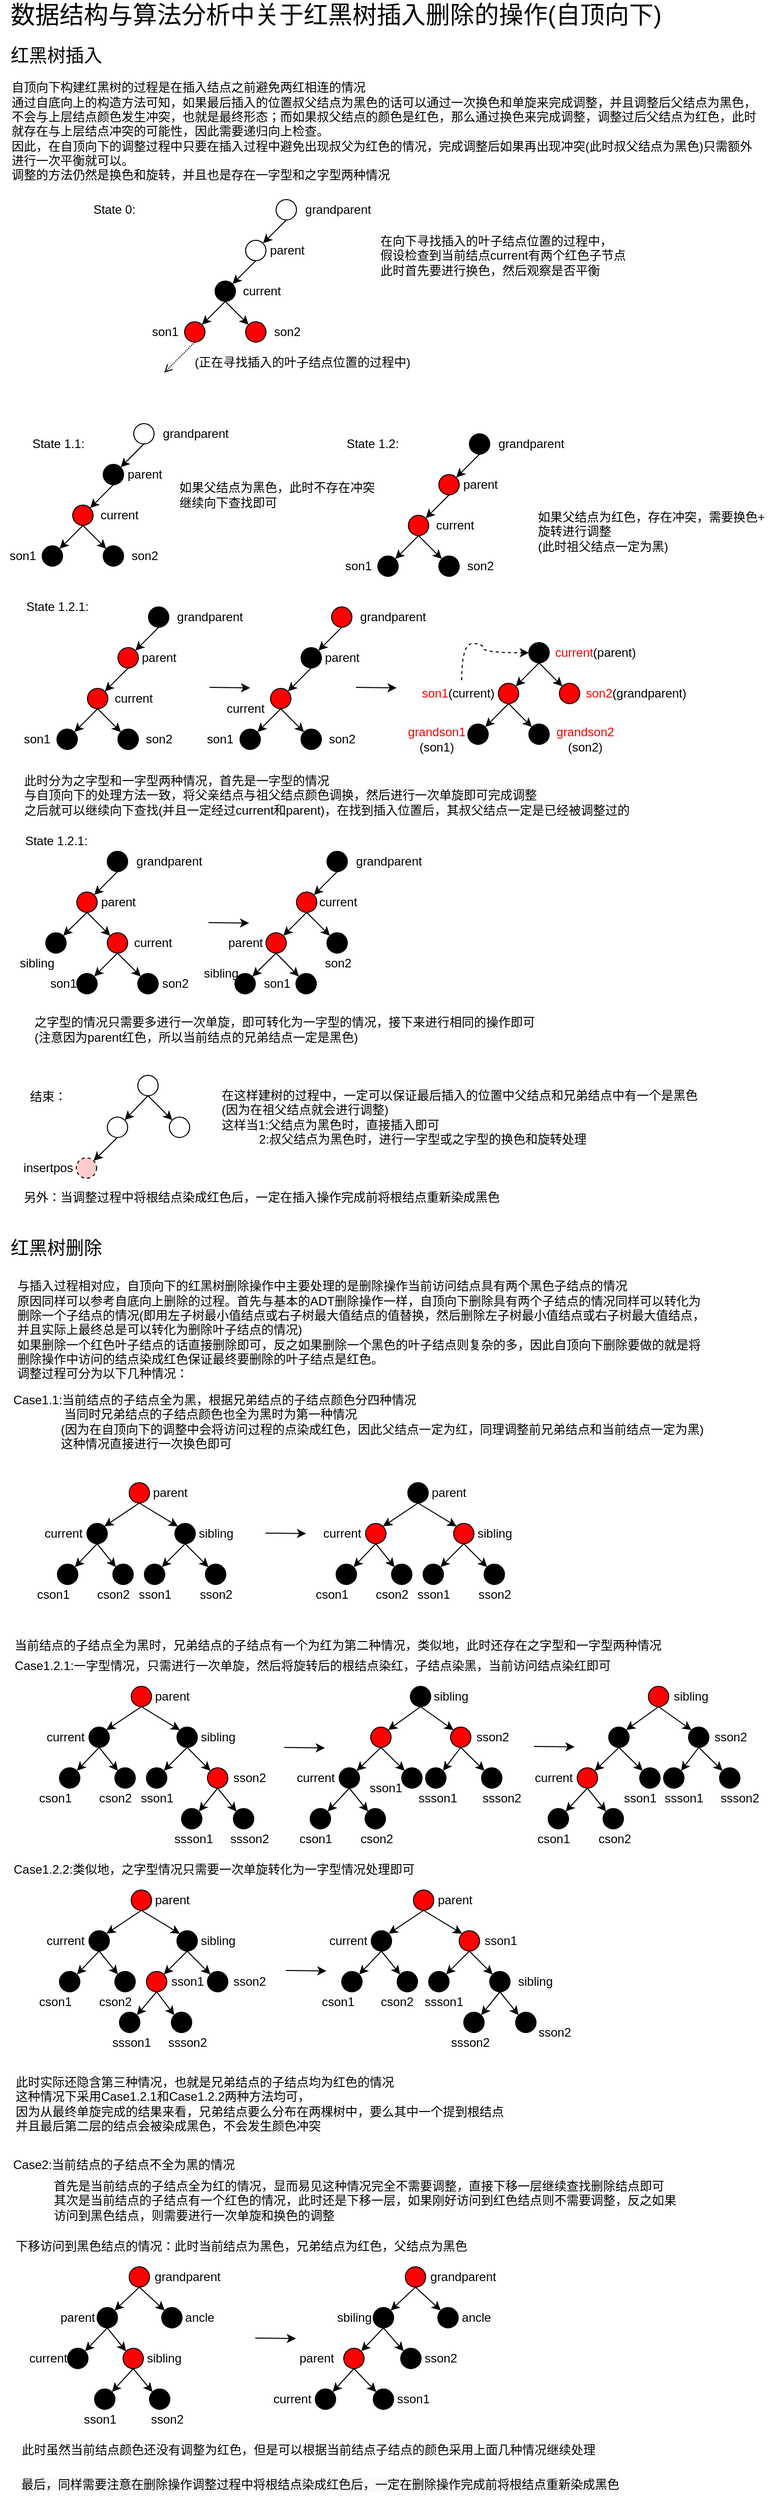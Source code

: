 <mxfile>
    <diagram id="wqi4e_1XbH4hWJJOXw5I" name="第 1 页">
        <mxGraphModel dx="974" dy="847" grid="0" gridSize="10" guides="1" tooltips="1" connect="1" arrows="1" fold="1" page="1" pageScale="1" pageWidth="827" pageHeight="1169" math="0" shadow="0">
            <root>
                <mxCell id="0"/>
                <mxCell id="1" parent="0"/>
                <mxCell id="2" value="&lt;font style=&quot;font-size: 24px&quot;&gt;数据结构与算法分析中关于红黑树插入删除的操作(自顶向下)&lt;/font&gt;" style="text;html=1;align=center;verticalAlign=middle;resizable=0;points=[];autosize=1;strokeColor=none;fillColor=none;" parent="1" vertex="1">
                    <mxGeometry x="50" y="90" width="660" height="20" as="geometry"/>
                </mxCell>
                <mxCell id="3" value="&lt;font style=&quot;font-size: 18px&quot;&gt;红黑树插入&lt;/font&gt;" style="text;html=1;align=center;verticalAlign=middle;resizable=0;points=[];autosize=1;strokeColor=none;fillColor=none;" parent="1" vertex="1">
                    <mxGeometry x="50" y="130" width="110" height="20" as="geometry"/>
                </mxCell>
                <mxCell id="4" value="&lt;div style=&quot;text-align: left; font-size: 12px;&quot;&gt;&lt;span style=&quot;font-size: 12px&quot;&gt;自顶向下构建红黑树的过程是在插入结点之前避免两红相连的情况&lt;/span&gt;&lt;/div&gt;&lt;div style=&quot;text-align: left; font-size: 12px;&quot;&gt;&lt;span style=&quot;font-size: 12px&quot;&gt;通过自底向上的构造方法可知，如果最后插入的位置叔父结点为黑色的话可以通过一次换色和单旋来完成调整，并且调整后父结点为黑色，&lt;/span&gt;&lt;/div&gt;&lt;div style=&quot;text-align: left; font-size: 12px;&quot;&gt;&lt;span style=&quot;font-size: 12px&quot;&gt;不会与上层结点颜色发生冲突，也就是最终形态；&lt;/span&gt;&lt;span style=&quot;font-size: 12px&quot;&gt;而如果叔父结点的颜色是红色，那么通过换色来完成调整，调整过后父结点为红色，此时&lt;/span&gt;&lt;/div&gt;&lt;div style=&quot;text-align: left; font-size: 12px;&quot;&gt;&lt;span style=&quot;font-size: 12px&quot;&gt;就存在与上层结点冲突的可能性，因此需要递归向上检查。&lt;/span&gt;&lt;/div&gt;&lt;div style=&quot;text-align: left; font-size: 12px;&quot;&gt;&lt;span style=&quot;font-size: 12px&quot;&gt;因此，在自顶向下的调整过程中只要在插入过程中避免出现叔父为红色的情况，完成调整后如果再出现冲突(此时叔父结点为黑色)只需额外&lt;/span&gt;&lt;/div&gt;&lt;div style=&quot;text-align: left; font-size: 12px;&quot;&gt;&lt;span style=&quot;font-size: 12px&quot;&gt;进行一次平衡就可以。&lt;/span&gt;&lt;/div&gt;&lt;div style=&quot;text-align: left; font-size: 12px;&quot;&gt;&lt;span style=&quot;font-size: 12px&quot;&gt;调整的方法仍然是换色和旋转，并且也是存在一字型和之字型两种情况&lt;/span&gt;&lt;/div&gt;" style="text;html=1;align=center;verticalAlign=middle;resizable=0;points=[];autosize=1;strokeColor=none;fillColor=none;fontSize=12;spacing=1;" parent="1" vertex="1">
                    <mxGeometry x="54.5" y="162" width="744" height="104" as="geometry"/>
                </mxCell>
                <mxCell id="38" style="edgeStyle=none;html=1;exitX=0.5;exitY=1;exitDx=0;exitDy=0;dashed=1;dashPattern=1 1;endArrow=open;endFill=0;" edge="1" parent="1" source="6">
                    <mxGeometry relative="1" as="geometry">
                        <mxPoint x="211.5" y="451" as="targetPoint"/>
                    </mxGeometry>
                </mxCell>
                <mxCell id="6" value="" style="ellipse;whiteSpace=wrap;html=1;aspect=fixed;fontSize=12;strokeColor=#000000;fillColor=#FF0000;" vertex="1" parent="1">
                    <mxGeometry x="231.5" y="401" width="20" height="20" as="geometry"/>
                </mxCell>
                <mxCell id="9" value="" style="ellipse;whiteSpace=wrap;html=1;aspect=fixed;fontSize=12;strokeColor=#000000;fillColor=#FF0000;" vertex="1" parent="1">
                    <mxGeometry x="291.5" y="401" width="20" height="20" as="geometry"/>
                </mxCell>
                <mxCell id="11" style="edgeStyle=none;html=1;exitX=0.5;exitY=1;exitDx=0;exitDy=0;entryX=1;entryY=0;entryDx=0;entryDy=0;" edge="1" parent="1" source="10" target="6">
                    <mxGeometry relative="1" as="geometry"/>
                </mxCell>
                <mxCell id="12" style="edgeStyle=none;html=1;exitX=0.5;exitY=1;exitDx=0;exitDy=0;entryX=0;entryY=0;entryDx=0;entryDy=0;" edge="1" parent="1" source="10" target="9">
                    <mxGeometry relative="1" as="geometry"/>
                </mxCell>
                <mxCell id="10" value="" style="ellipse;whiteSpace=wrap;html=1;aspect=fixed;fontSize=12;strokeColor=#000000;fillColor=#000000;" vertex="1" parent="1">
                    <mxGeometry x="261.5" y="361" width="20" height="20" as="geometry"/>
                </mxCell>
                <mxCell id="13" value="current" style="text;html=1;align=center;verticalAlign=middle;resizable=0;points=[];autosize=1;strokeColor=none;fillColor=none;" vertex="1" parent="1">
                    <mxGeometry x="281.5" y="361" width="50" height="20" as="geometry"/>
                </mxCell>
                <mxCell id="14" value="son1" style="text;html=1;align=center;verticalAlign=middle;resizable=0;points=[];autosize=1;strokeColor=none;fillColor=none;" vertex="1" parent="1">
                    <mxGeometry x="191.5" y="401" width="40" height="20" as="geometry"/>
                </mxCell>
                <mxCell id="15" value="son2" style="text;html=1;align=center;verticalAlign=middle;resizable=0;points=[];autosize=1;strokeColor=none;fillColor=none;" vertex="1" parent="1">
                    <mxGeometry x="311.5" y="401" width="40" height="20" as="geometry"/>
                </mxCell>
                <mxCell id="21" style="edgeStyle=none;html=1;exitX=0.5;exitY=1;exitDx=0;exitDy=0;entryX=1;entryY=0;entryDx=0;entryDy=0;" edge="1" parent="1" source="16" target="10">
                    <mxGeometry relative="1" as="geometry"/>
                </mxCell>
                <mxCell id="16" value="" style="ellipse;whiteSpace=wrap;html=1;aspect=fixed;fontSize=12;strokeColor=#000000;fillColor=#FFFFFF;" vertex="1" parent="1">
                    <mxGeometry x="291.5" y="321" width="20" height="20" as="geometry"/>
                </mxCell>
                <mxCell id="17" value="parent" style="text;html=1;align=center;verticalAlign=middle;resizable=0;points=[];autosize=1;strokeColor=none;fillColor=none;" vertex="1" parent="1">
                    <mxGeometry x="306.5" y="321" width="50" height="20" as="geometry"/>
                </mxCell>
                <mxCell id="20" style="edgeStyle=none;html=1;exitX=0.5;exitY=1;exitDx=0;exitDy=0;entryX=1;entryY=0;entryDx=0;entryDy=0;" edge="1" parent="1" source="18" target="16">
                    <mxGeometry relative="1" as="geometry">
                        <mxPoint x="281.5" y="311" as="targetPoint"/>
                    </mxGeometry>
                </mxCell>
                <mxCell id="18" value="" style="ellipse;whiteSpace=wrap;html=1;aspect=fixed;fontSize=12;strokeColor=#000000;fillColor=#FFFFFF;" vertex="1" parent="1">
                    <mxGeometry x="321.5" y="281" width="20" height="20" as="geometry"/>
                </mxCell>
                <mxCell id="19" value="grandparent" style="text;html=1;align=center;verticalAlign=middle;resizable=0;points=[];autosize=1;strokeColor=none;fillColor=none;" vertex="1" parent="1">
                    <mxGeometry x="341.5" y="281" width="80" height="20" as="geometry"/>
                </mxCell>
                <mxCell id="22" value="&lt;span style=&quot;text-align: center&quot;&gt;在向下寻找插入的叶子结点位置的过程中，&lt;/span&gt;&lt;br&gt;假设检查到当前结点current有两个红色子节点&lt;br&gt;此时首先要进行换色，然后观察是否平衡" style="text;html=1;align=left;verticalAlign=middle;resizable=0;points=[];autosize=1;strokeColor=none;fillColor=none;" vertex="1" parent="1">
                    <mxGeometry x="421.5" y="311" width="260" height="50" as="geometry"/>
                </mxCell>
                <mxCell id="23" value="" style="ellipse;whiteSpace=wrap;html=1;aspect=fixed;fontSize=12;strokeColor=#000000;fillColor=#000000;" vertex="1" parent="1">
                    <mxGeometry x="91.5" y="621" width="20" height="20" as="geometry"/>
                </mxCell>
                <mxCell id="24" value="" style="ellipse;whiteSpace=wrap;html=1;aspect=fixed;fontSize=12;strokeColor=#000000;fillColor=#000000;" vertex="1" parent="1">
                    <mxGeometry x="151.5" y="621" width="20" height="20" as="geometry"/>
                </mxCell>
                <mxCell id="25" style="edgeStyle=none;html=1;exitX=0.5;exitY=1;exitDx=0;exitDy=0;entryX=1;entryY=0;entryDx=0;entryDy=0;" edge="1" parent="1" source="27" target="23">
                    <mxGeometry relative="1" as="geometry"/>
                </mxCell>
                <mxCell id="26" style="edgeStyle=none;html=1;exitX=0.5;exitY=1;exitDx=0;exitDy=0;entryX=0;entryY=0;entryDx=0;entryDy=0;" edge="1" parent="1" source="27" target="24">
                    <mxGeometry relative="1" as="geometry"/>
                </mxCell>
                <mxCell id="27" value="" style="ellipse;whiteSpace=wrap;html=1;aspect=fixed;fontSize=12;strokeColor=#000000;fillColor=#FF0000;" vertex="1" parent="1">
                    <mxGeometry x="121.5" y="581" width="20" height="20" as="geometry"/>
                </mxCell>
                <mxCell id="28" value="current" style="text;html=1;align=center;verticalAlign=middle;resizable=0;points=[];autosize=1;strokeColor=none;fillColor=none;" vertex="1" parent="1">
                    <mxGeometry x="141.5" y="581" width="50" height="20" as="geometry"/>
                </mxCell>
                <mxCell id="29" value="son1" style="text;html=1;align=center;verticalAlign=middle;resizable=0;points=[];autosize=1;strokeColor=none;fillColor=none;" vertex="1" parent="1">
                    <mxGeometry x="51.5" y="621" width="40" height="20" as="geometry"/>
                </mxCell>
                <mxCell id="30" value="son2" style="text;html=1;align=center;verticalAlign=middle;resizable=0;points=[];autosize=1;strokeColor=none;fillColor=none;" vertex="1" parent="1">
                    <mxGeometry x="171.5" y="621" width="40" height="20" as="geometry"/>
                </mxCell>
                <mxCell id="31" style="edgeStyle=none;html=1;exitX=0.5;exitY=1;exitDx=0;exitDy=0;entryX=1;entryY=0;entryDx=0;entryDy=0;" edge="1" parent="1" source="32" target="27">
                    <mxGeometry relative="1" as="geometry"/>
                </mxCell>
                <mxCell id="32" value="" style="ellipse;whiteSpace=wrap;html=1;aspect=fixed;fontSize=12;strokeColor=#000000;fillColor=#000000;" vertex="1" parent="1">
                    <mxGeometry x="151.5" y="541" width="20" height="20" as="geometry"/>
                </mxCell>
                <mxCell id="33" value="parent" style="text;html=1;align=center;verticalAlign=middle;resizable=0;points=[];autosize=1;strokeColor=none;fillColor=none;" vertex="1" parent="1">
                    <mxGeometry x="166.5" y="541" width="50" height="20" as="geometry"/>
                </mxCell>
                <mxCell id="34" style="edgeStyle=none;html=1;exitX=0.5;exitY=1;exitDx=0;exitDy=0;entryX=1;entryY=0;entryDx=0;entryDy=0;" edge="1" parent="1" source="35" target="32">
                    <mxGeometry relative="1" as="geometry">
                        <mxPoint x="141.5" y="531" as="targetPoint"/>
                    </mxGeometry>
                </mxCell>
                <mxCell id="35" value="" style="ellipse;whiteSpace=wrap;html=1;aspect=fixed;fontSize=12;strokeColor=#000000;fillColor=#FFFFFF;" vertex="1" parent="1">
                    <mxGeometry x="181.5" y="501" width="20" height="20" as="geometry"/>
                </mxCell>
                <mxCell id="36" value="&lt;div style=&quot;text-align: left&quot;&gt;&lt;span&gt;如果父结点为黑色，此时不存在冲突&lt;/span&gt;&lt;/div&gt;&lt;div style=&quot;text-align: left&quot;&gt;&lt;span&gt;继续向下查找即可&lt;/span&gt;&lt;/div&gt;" style="text;html=1;align=center;verticalAlign=middle;resizable=0;points=[];autosize=1;strokeColor=none;fillColor=none;" vertex="1" parent="1">
                    <mxGeometry x="216.5" y="556" width="210" height="30" as="geometry"/>
                </mxCell>
                <mxCell id="37" value="grandparent" style="text;html=1;align=center;verticalAlign=middle;resizable=0;points=[];autosize=1;strokeColor=none;fillColor=none;" vertex="1" parent="1">
                    <mxGeometry x="201.5" y="501" width="80" height="20" as="geometry"/>
                </mxCell>
                <mxCell id="39" value="(正在寻找插入的叶子结点位置的过程中)" style="text;html=1;align=center;verticalAlign=middle;resizable=0;points=[];autosize=1;strokeColor=none;fillColor=none;" vertex="1" parent="1">
                    <mxGeometry x="231.5" y="431" width="230" height="20" as="geometry"/>
                </mxCell>
                <mxCell id="40" value="" style="ellipse;whiteSpace=wrap;html=1;aspect=fixed;fontSize=12;strokeColor=#000000;fillColor=#000000;" vertex="1" parent="1">
                    <mxGeometry x="421.5" y="631" width="20" height="20" as="geometry"/>
                </mxCell>
                <mxCell id="41" value="" style="ellipse;whiteSpace=wrap;html=1;aspect=fixed;fontSize=12;strokeColor=#000000;fillColor=#000000;" vertex="1" parent="1">
                    <mxGeometry x="481.5" y="631" width="20" height="20" as="geometry"/>
                </mxCell>
                <mxCell id="42" style="edgeStyle=none;html=1;exitX=0.5;exitY=1;exitDx=0;exitDy=0;entryX=1;entryY=0;entryDx=0;entryDy=0;" edge="1" parent="1" source="44" target="40">
                    <mxGeometry relative="1" as="geometry"/>
                </mxCell>
                <mxCell id="43" style="edgeStyle=none;html=1;exitX=0.5;exitY=1;exitDx=0;exitDy=0;entryX=0;entryY=0;entryDx=0;entryDy=0;" edge="1" parent="1" source="44" target="41">
                    <mxGeometry relative="1" as="geometry"/>
                </mxCell>
                <mxCell id="44" value="" style="ellipse;whiteSpace=wrap;html=1;aspect=fixed;fontSize=12;strokeColor=#000000;fillColor=#FF0000;" vertex="1" parent="1">
                    <mxGeometry x="451.5" y="591" width="20" height="20" as="geometry"/>
                </mxCell>
                <mxCell id="45" value="current" style="text;html=1;align=center;verticalAlign=middle;resizable=0;points=[];autosize=1;strokeColor=none;fillColor=none;" vertex="1" parent="1">
                    <mxGeometry x="471.5" y="591" width="50" height="20" as="geometry"/>
                </mxCell>
                <mxCell id="46" value="son1" style="text;html=1;align=center;verticalAlign=middle;resizable=0;points=[];autosize=1;strokeColor=none;fillColor=none;" vertex="1" parent="1">
                    <mxGeometry x="381.5" y="631" width="40" height="20" as="geometry"/>
                </mxCell>
                <mxCell id="47" value="son2" style="text;html=1;align=center;verticalAlign=middle;resizable=0;points=[];autosize=1;strokeColor=none;fillColor=none;" vertex="1" parent="1">
                    <mxGeometry x="501.5" y="631" width="40" height="20" as="geometry"/>
                </mxCell>
                <mxCell id="48" style="edgeStyle=none;html=1;exitX=0.5;exitY=1;exitDx=0;exitDy=0;entryX=1;entryY=0;entryDx=0;entryDy=0;" edge="1" parent="1" source="49" target="44">
                    <mxGeometry relative="1" as="geometry"/>
                </mxCell>
                <mxCell id="49" value="" style="ellipse;whiteSpace=wrap;html=1;aspect=fixed;fontSize=12;strokeColor=#000000;fillColor=#FF0000;" vertex="1" parent="1">
                    <mxGeometry x="481.5" y="551" width="20" height="20" as="geometry"/>
                </mxCell>
                <mxCell id="50" value="parent" style="text;html=1;align=center;verticalAlign=middle;resizable=0;points=[];autosize=1;strokeColor=none;fillColor=none;" vertex="1" parent="1">
                    <mxGeometry x="496.5" y="551" width="50" height="20" as="geometry"/>
                </mxCell>
                <mxCell id="51" style="edgeStyle=none;html=1;exitX=0.5;exitY=1;exitDx=0;exitDy=0;entryX=1;entryY=0;entryDx=0;entryDy=0;" edge="1" parent="1" source="52" target="49">
                    <mxGeometry relative="1" as="geometry">
                        <mxPoint x="471.5" y="541" as="targetPoint"/>
                    </mxGeometry>
                </mxCell>
                <mxCell id="52" value="" style="ellipse;whiteSpace=wrap;html=1;aspect=fixed;fontSize=12;strokeColor=#000000;fillColor=#000000;" vertex="1" parent="1">
                    <mxGeometry x="511.5" y="511" width="20" height="20" as="geometry"/>
                </mxCell>
                <mxCell id="53" value="grandparent" style="text;html=1;align=center;verticalAlign=middle;resizable=0;points=[];autosize=1;strokeColor=none;fillColor=none;" vertex="1" parent="1">
                    <mxGeometry x="531.5" y="511" width="80" height="20" as="geometry"/>
                </mxCell>
                <mxCell id="71" value="&lt;div style=&quot;text-align: left&quot;&gt;&lt;span&gt;如果父结点为红色，存在冲突，需要换色+&lt;/span&gt;&lt;/div&gt;&lt;div style=&quot;text-align: left&quot;&gt;&lt;span&gt;旋转进行调整&lt;/span&gt;&lt;/div&gt;&lt;div style=&quot;text-align: left&quot;&gt;(此时祖父结点一定为黑&lt;span&gt;)&lt;/span&gt;&lt;/div&gt;" style="text;html=1;align=center;verticalAlign=middle;resizable=0;points=[];autosize=1;strokeColor=none;fillColor=none;" vertex="1" parent="1">
                    <mxGeometry x="570" y="582" width="240" height="50" as="geometry"/>
                </mxCell>
                <mxCell id="75" value="&lt;span style=&quot;color: rgba(0 , 0 , 0 , 0) ; font-family: monospace ; font-size: 0px&quot;&gt;%3CmxGraphModel%3E%3Croot%3E%3CmxCell%20id%3D%220%22%2F%3E%3CmxCell%20id%3D%221%22%20parent%3D%220%22%2F%3E%3CmxCell%20id%3D%222%22%20value%3D%22Case%201%3A%22%20style%3D%22text%3Bhtml%3D1%3Balign%3Dcenter%3BverticalAlign%3Dmiddle%3Bresizable%3D0%3Bpoints%3D%5B%5D%3Bautosize%3D1%3BstrokeColor%3Dnone%3BfillColor%3Dnone%3BfontSize%3D12%3B%22%20vertex%3D%221%22%20parent%3D%221%22%3E%3CmxGeometry%20x%3D%2269%22%20y%3D%22225%22%20width%3D%2260%22%20height%3D%2220%22%20as%3D%22geometry%22%2F%3E%3C%2FmxCell%3E%3C%2Froot%3E%3C%2FmxGraphModel%3E&lt;/span&gt;" style="text;html=1;align=center;verticalAlign=middle;resizable=0;points=[];autosize=1;strokeColor=none;fillColor=none;" vertex="1" parent="1">
                    <mxGeometry x="61.5" y="521" width="20" height="20" as="geometry"/>
                </mxCell>
                <mxCell id="76" value="State 1.1:" style="text;html=1;align=center;verticalAlign=middle;resizable=0;points=[];autosize=1;strokeColor=none;fillColor=none;fontSize=12;" vertex="1" parent="1">
                    <mxGeometry x="71.5" y="511" width="70" height="20" as="geometry"/>
                </mxCell>
                <mxCell id="77" value="State 1.2:" style="text;html=1;align=center;verticalAlign=middle;resizable=0;points=[];autosize=1;strokeColor=none;fillColor=none;fontSize=12;" vertex="1" parent="1">
                    <mxGeometry x="380.5" y="511" width="70" height="20" as="geometry"/>
                </mxCell>
                <mxCell id="78" value="State 0:" style="text;html=1;align=center;verticalAlign=middle;resizable=0;points=[];autosize=1;strokeColor=none;fillColor=none;fontSize=12;" vertex="1" parent="1">
                    <mxGeometry x="131.5" y="281" width="60" height="20" as="geometry"/>
                </mxCell>
                <mxCell id="79" value="State 1.2.1:" style="text;html=1;align=center;verticalAlign=middle;resizable=0;points=[];autosize=1;strokeColor=none;fillColor=none;fontSize=12;" vertex="1" parent="1">
                    <mxGeometry x="66" y="671" width="80" height="20" as="geometry"/>
                </mxCell>
                <mxCell id="80" value="" style="ellipse;whiteSpace=wrap;html=1;aspect=fixed;fontSize=12;strokeColor=#000000;fillColor=#000000;" vertex="1" parent="1">
                    <mxGeometry x="106" y="801" width="20" height="20" as="geometry"/>
                </mxCell>
                <mxCell id="81" value="" style="ellipse;whiteSpace=wrap;html=1;aspect=fixed;fontSize=12;strokeColor=#000000;fillColor=#000000;" vertex="1" parent="1">
                    <mxGeometry x="166" y="801" width="20" height="20" as="geometry"/>
                </mxCell>
                <mxCell id="82" style="edgeStyle=none;html=1;exitX=0.5;exitY=1;exitDx=0;exitDy=0;entryX=1;entryY=0;entryDx=0;entryDy=0;" edge="1" parent="1" source="84" target="80">
                    <mxGeometry relative="1" as="geometry"/>
                </mxCell>
                <mxCell id="83" style="edgeStyle=none;html=1;exitX=0.5;exitY=1;exitDx=0;exitDy=0;entryX=0;entryY=0;entryDx=0;entryDy=0;" edge="1" parent="1" source="84" target="81">
                    <mxGeometry relative="1" as="geometry"/>
                </mxCell>
                <mxCell id="84" value="" style="ellipse;whiteSpace=wrap;html=1;aspect=fixed;fontSize=12;strokeColor=#000000;fillColor=#FF0000;" vertex="1" parent="1">
                    <mxGeometry x="136" y="761" width="20" height="20" as="geometry"/>
                </mxCell>
                <mxCell id="85" value="current" style="text;html=1;align=center;verticalAlign=middle;resizable=0;points=[];autosize=1;strokeColor=none;fillColor=none;" vertex="1" parent="1">
                    <mxGeometry x="156" y="761" width="50" height="20" as="geometry"/>
                </mxCell>
                <mxCell id="86" value="son1" style="text;html=1;align=center;verticalAlign=middle;resizable=0;points=[];autosize=1;strokeColor=none;fillColor=none;" vertex="1" parent="1">
                    <mxGeometry x="66" y="801" width="40" height="20" as="geometry"/>
                </mxCell>
                <mxCell id="87" value="son2" style="text;html=1;align=center;verticalAlign=middle;resizable=0;points=[];autosize=1;strokeColor=none;fillColor=none;" vertex="1" parent="1">
                    <mxGeometry x="186" y="801" width="40" height="20" as="geometry"/>
                </mxCell>
                <mxCell id="88" style="edgeStyle=none;html=1;exitX=0.5;exitY=1;exitDx=0;exitDy=0;entryX=1;entryY=0;entryDx=0;entryDy=0;" edge="1" parent="1" source="89" target="84">
                    <mxGeometry relative="1" as="geometry"/>
                </mxCell>
                <mxCell id="89" value="" style="ellipse;whiteSpace=wrap;html=1;aspect=fixed;fontSize=12;strokeColor=#000000;fillColor=#FF0000;" vertex="1" parent="1">
                    <mxGeometry x="166" y="721" width="20" height="20" as="geometry"/>
                </mxCell>
                <mxCell id="90" value="parent" style="text;html=1;align=center;verticalAlign=middle;resizable=0;points=[];autosize=1;strokeColor=none;fillColor=none;" vertex="1" parent="1">
                    <mxGeometry x="181" y="721" width="50" height="20" as="geometry"/>
                </mxCell>
                <mxCell id="91" style="edgeStyle=none;html=1;exitX=0.5;exitY=1;exitDx=0;exitDy=0;entryX=1;entryY=0;entryDx=0;entryDy=0;" edge="1" parent="1" source="92" target="89">
                    <mxGeometry relative="1" as="geometry">
                        <mxPoint x="156" y="711" as="targetPoint"/>
                    </mxGeometry>
                </mxCell>
                <mxCell id="92" value="" style="ellipse;whiteSpace=wrap;html=1;aspect=fixed;fontSize=12;strokeColor=#000000;fillColor=#000000;" vertex="1" parent="1">
                    <mxGeometry x="196" y="681" width="20" height="20" as="geometry"/>
                </mxCell>
                <mxCell id="93" value="grandparent" style="text;html=1;align=center;verticalAlign=middle;resizable=0;points=[];autosize=1;strokeColor=none;fillColor=none;" vertex="1" parent="1">
                    <mxGeometry x="216" y="681" width="80" height="20" as="geometry"/>
                </mxCell>
                <mxCell id="96" value="" style="endArrow=classic;html=1;fontSize=12;fillColor=#99CCFF;" edge="1" parent="1">
                    <mxGeometry width="50" height="50" relative="1" as="geometry">
                        <mxPoint x="256" y="760" as="sourcePoint"/>
                        <mxPoint x="296" y="760.5" as="targetPoint"/>
                    </mxGeometry>
                </mxCell>
                <mxCell id="97" value="" style="ellipse;whiteSpace=wrap;html=1;aspect=fixed;fontSize=12;strokeColor=#000000;fillColor=#000000;" vertex="1" parent="1">
                    <mxGeometry x="286" y="801" width="20" height="20" as="geometry"/>
                </mxCell>
                <mxCell id="98" value="" style="ellipse;whiteSpace=wrap;html=1;aspect=fixed;fontSize=12;strokeColor=#000000;fillColor=#000000;" vertex="1" parent="1">
                    <mxGeometry x="346" y="801" width="20" height="20" as="geometry"/>
                </mxCell>
                <mxCell id="99" style="edgeStyle=none;html=1;exitX=0.5;exitY=1;exitDx=0;exitDy=0;entryX=1;entryY=0;entryDx=0;entryDy=0;" edge="1" parent="1" source="101" target="97">
                    <mxGeometry relative="1" as="geometry"/>
                </mxCell>
                <mxCell id="100" style="edgeStyle=none;html=1;exitX=0.5;exitY=1;exitDx=0;exitDy=0;entryX=0;entryY=0;entryDx=0;entryDy=0;" edge="1" parent="1" source="101" target="98">
                    <mxGeometry relative="1" as="geometry"/>
                </mxCell>
                <mxCell id="101" value="" style="ellipse;whiteSpace=wrap;html=1;aspect=fixed;fontSize=12;strokeColor=#000000;fillColor=#FF0000;" vertex="1" parent="1">
                    <mxGeometry x="316" y="761" width="20" height="20" as="geometry"/>
                </mxCell>
                <mxCell id="102" value="current" style="text;html=1;align=center;verticalAlign=middle;resizable=0;points=[];autosize=1;strokeColor=none;fillColor=none;" vertex="1" parent="1">
                    <mxGeometry x="266" y="771" width="50" height="20" as="geometry"/>
                </mxCell>
                <mxCell id="103" value="son1" style="text;html=1;align=center;verticalAlign=middle;resizable=0;points=[];autosize=1;strokeColor=none;fillColor=none;" vertex="1" parent="1">
                    <mxGeometry x="246" y="801" width="40" height="20" as="geometry"/>
                </mxCell>
                <mxCell id="104" value="son2" style="text;html=1;align=center;verticalAlign=middle;resizable=0;points=[];autosize=1;strokeColor=none;fillColor=none;" vertex="1" parent="1">
                    <mxGeometry x="366" y="801" width="40" height="20" as="geometry"/>
                </mxCell>
                <mxCell id="105" style="edgeStyle=none;html=1;exitX=0.5;exitY=1;exitDx=0;exitDy=0;entryX=1;entryY=0;entryDx=0;entryDy=0;" edge="1" parent="1" source="106" target="101">
                    <mxGeometry relative="1" as="geometry"/>
                </mxCell>
                <mxCell id="106" value="" style="ellipse;whiteSpace=wrap;html=1;aspect=fixed;fontSize=12;strokeColor=#000000;fillColor=#000000;" vertex="1" parent="1">
                    <mxGeometry x="346" y="721" width="20" height="20" as="geometry"/>
                </mxCell>
                <mxCell id="107" value="parent" style="text;html=1;align=center;verticalAlign=middle;resizable=0;points=[];autosize=1;strokeColor=none;fillColor=none;" vertex="1" parent="1">
                    <mxGeometry x="361" y="721" width="50" height="20" as="geometry"/>
                </mxCell>
                <mxCell id="108" style="edgeStyle=none;html=1;exitX=0.5;exitY=1;exitDx=0;exitDy=0;entryX=1;entryY=0;entryDx=0;entryDy=0;" edge="1" parent="1" source="109" target="106">
                    <mxGeometry relative="1" as="geometry">
                        <mxPoint x="336" y="711" as="targetPoint"/>
                    </mxGeometry>
                </mxCell>
                <mxCell id="109" value="" style="ellipse;whiteSpace=wrap;html=1;aspect=fixed;fontSize=12;strokeColor=#000000;fillColor=#FF0000;" vertex="1" parent="1">
                    <mxGeometry x="376" y="681" width="20" height="20" as="geometry"/>
                </mxCell>
                <mxCell id="110" value="grandparent" style="text;html=1;align=center;verticalAlign=middle;resizable=0;points=[];autosize=1;strokeColor=none;fillColor=none;" vertex="1" parent="1">
                    <mxGeometry x="396" y="681" width="80" height="20" as="geometry"/>
                </mxCell>
                <mxCell id="112" value="" style="endArrow=classic;html=1;fontSize=12;fillColor=#99CCFF;" edge="1" parent="1">
                    <mxGeometry width="50" height="50" relative="1" as="geometry">
                        <mxPoint x="400" y="760" as="sourcePoint"/>
                        <mxPoint x="440" y="760.5" as="targetPoint"/>
                    </mxGeometry>
                </mxCell>
                <mxCell id="116" value="" style="ellipse;whiteSpace=wrap;html=1;aspect=fixed;fontSize=12;strokeColor=#000000;fillColor=#000000;" vertex="1" parent="1">
                    <mxGeometry x="510" y="796" width="20" height="20" as="geometry"/>
                </mxCell>
                <mxCell id="117" value="" style="ellipse;whiteSpace=wrap;html=1;aspect=fixed;fontSize=12;strokeColor=#000000;fillColor=#000000;" vertex="1" parent="1">
                    <mxGeometry x="570" y="796" width="20" height="20" as="geometry"/>
                </mxCell>
                <mxCell id="118" style="edgeStyle=none;html=1;exitX=0.5;exitY=1;exitDx=0;exitDy=0;entryX=1;entryY=0;entryDx=0;entryDy=0;" edge="1" parent="1" source="120" target="116">
                    <mxGeometry relative="1" as="geometry"/>
                </mxCell>
                <mxCell id="119" style="edgeStyle=none;html=1;exitX=0.5;exitY=1;exitDx=0;exitDy=0;entryX=0;entryY=0;entryDx=0;entryDy=0;" edge="1" parent="1" source="120" target="117">
                    <mxGeometry relative="1" as="geometry"/>
                </mxCell>
                <mxCell id="120" value="" style="ellipse;whiteSpace=wrap;html=1;aspect=fixed;fontSize=12;strokeColor=#000000;fillColor=#FF0000;" vertex="1" parent="1">
                    <mxGeometry x="540" y="756" width="20" height="20" as="geometry"/>
                </mxCell>
                <mxCell id="138" style="edgeStyle=orthogonalEdgeStyle;html=1;entryX=0;entryY=0.5;entryDx=0;entryDy=0;endArrow=classic;endFill=1;curved=1;exitX=0.544;exitY=-0.15;exitDx=0;exitDy=0;exitPerimeter=0;dashed=1;" edge="1" parent="1" source="121" target="125">
                    <mxGeometry relative="1" as="geometry">
                        <Array as="points">
                            <mxPoint x="504" y="717"/>
                            <mxPoint x="525" y="717"/>
                            <mxPoint x="525" y="726"/>
                        </Array>
                    </mxGeometry>
                </mxCell>
                <mxCell id="121" value="&lt;font color=&quot;#ff0000&quot;&gt;son1&lt;/font&gt;(current)" style="text;html=1;align=center;verticalAlign=middle;resizable=0;points=[];autosize=1;strokeColor=none;fillColor=none;" vertex="1" parent="1">
                    <mxGeometry x="455" y="756" width="90" height="20" as="geometry"/>
                </mxCell>
                <mxCell id="122" value="&lt;font color=&quot;#ff0000&quot;&gt;grandson1&lt;/font&gt;&lt;br&gt;(son1)" style="text;html=1;align=center;verticalAlign=middle;resizable=0;points=[];autosize=1;strokeColor=none;fillColor=none;" vertex="1" parent="1">
                    <mxGeometry x="444" y="796" width="70" height="30" as="geometry"/>
                </mxCell>
                <mxCell id="123" value="&lt;font color=&quot;#ff0000&quot;&gt;grandson2&lt;/font&gt;&lt;br&gt;(son2)" style="text;html=1;align=center;verticalAlign=middle;resizable=0;points=[];autosize=1;strokeColor=none;fillColor=none;" vertex="1" parent="1">
                    <mxGeometry x="590" y="796" width="70" height="30" as="geometry"/>
                </mxCell>
                <mxCell id="124" style="edgeStyle=none;html=1;exitX=0.5;exitY=1;exitDx=0;exitDy=0;entryX=1;entryY=0;entryDx=0;entryDy=0;" edge="1" parent="1" source="125" target="120">
                    <mxGeometry relative="1" as="geometry"/>
                </mxCell>
                <mxCell id="131" style="edgeStyle=none;html=1;exitX=0.5;exitY=1;exitDx=0;exitDy=0;entryX=0;entryY=0;entryDx=0;entryDy=0;endArrow=classic;endFill=1;" edge="1" parent="1" source="125" target="128">
                    <mxGeometry relative="1" as="geometry"/>
                </mxCell>
                <mxCell id="125" value="" style="ellipse;whiteSpace=wrap;html=1;aspect=fixed;fontSize=12;strokeColor=#000000;fillColor=#000000;" vertex="1" parent="1">
                    <mxGeometry x="570" y="716" width="20" height="20" as="geometry"/>
                </mxCell>
                <mxCell id="126" value="&lt;font color=&quot;#ff0000&quot;&gt;current&lt;/font&gt;(parent)" style="text;html=1;align=center;verticalAlign=middle;resizable=0;points=[];autosize=1;strokeColor=none;fillColor=none;" vertex="1" parent="1">
                    <mxGeometry x="590" y="716" width="90" height="20" as="geometry"/>
                </mxCell>
                <mxCell id="128" value="" style="ellipse;whiteSpace=wrap;html=1;aspect=fixed;fontSize=12;strokeColor=#000000;fillColor=#FF0000;" vertex="1" parent="1">
                    <mxGeometry x="600" y="756" width="20" height="20" as="geometry"/>
                </mxCell>
                <mxCell id="129" value="&lt;font color=&quot;#ff0000&quot;&gt;son2&lt;/font&gt;(grandparent)" style="text;html=1;align=center;verticalAlign=middle;resizable=0;points=[];autosize=1;strokeColor=none;fillColor=none;" vertex="1" parent="1">
                    <mxGeometry x="620" y="756" width="110" height="20" as="geometry"/>
                </mxCell>
                <mxCell id="132" value="&lt;div style=&quot;text-align: left&quot;&gt;此时分为之字型和一字型两种情况，首先是一字型的情况&lt;/div&gt;&lt;div style=&quot;text-align: left&quot;&gt;与自顶向下的处理方法一致，将父亲结点与祖父结点颜色调换，然后进行一次单旋即可完成调整&lt;/div&gt;&lt;div style=&quot;text-align: left&quot;&gt;之后就可以继续向下查找(并且一定经过current和parent)，在找到插入位置后，其叔父结点一定是已经被调整过的&lt;/div&gt;" style="text;html=1;align=center;verticalAlign=middle;resizable=0;points=[];autosize=1;strokeColor=none;fillColor=none;" vertex="1" parent="1">
                    <mxGeometry x="66" y="841" width="610" height="50" as="geometry"/>
                </mxCell>
                <mxCell id="143" value="State 1.2.1:" style="text;html=1;align=center;verticalAlign=middle;resizable=0;points=[];autosize=1;strokeColor=none;fillColor=none;fontSize=12;" vertex="1" parent="1">
                    <mxGeometry x="65" y="901" width="80" height="20" as="geometry"/>
                </mxCell>
                <mxCell id="145" value="" style="ellipse;whiteSpace=wrap;html=1;aspect=fixed;fontSize=12;strokeColor=#000000;fillColor=#000000;" vertex="1" parent="1">
                    <mxGeometry x="125.5" y="1041" width="20" height="20" as="geometry"/>
                </mxCell>
                <mxCell id="146" value="" style="ellipse;whiteSpace=wrap;html=1;aspect=fixed;fontSize=12;strokeColor=#000000;fillColor=#000000;" vertex="1" parent="1">
                    <mxGeometry x="185.5" y="1041" width="20" height="20" as="geometry"/>
                </mxCell>
                <mxCell id="147" style="edgeStyle=none;html=1;exitX=0.5;exitY=1;exitDx=0;exitDy=0;entryX=1;entryY=0;entryDx=0;entryDy=0;" edge="1" parent="1" source="149" target="145">
                    <mxGeometry relative="1" as="geometry"/>
                </mxCell>
                <mxCell id="148" style="edgeStyle=none;html=1;exitX=0.5;exitY=1;exitDx=0;exitDy=0;entryX=0;entryY=0;entryDx=0;entryDy=0;" edge="1" parent="1" source="149" target="146">
                    <mxGeometry relative="1" as="geometry"/>
                </mxCell>
                <mxCell id="149" value="" style="ellipse;whiteSpace=wrap;html=1;aspect=fixed;fontSize=12;strokeColor=#000000;fillColor=#FF0000;" vertex="1" parent="1">
                    <mxGeometry x="155.5" y="1001" width="20" height="20" as="geometry"/>
                </mxCell>
                <mxCell id="150" value="current" style="text;html=1;align=center;verticalAlign=middle;resizable=0;points=[];autosize=1;strokeColor=none;fillColor=none;" vertex="1" parent="1">
                    <mxGeometry x="175" y="1001" width="50" height="20" as="geometry"/>
                </mxCell>
                <mxCell id="151" value="son1" style="text;html=1;align=center;verticalAlign=middle;resizable=0;points=[];autosize=1;strokeColor=none;fillColor=none;" vertex="1" parent="1">
                    <mxGeometry x="91.5" y="1041" width="40" height="20" as="geometry"/>
                </mxCell>
                <mxCell id="152" value="son2" style="text;html=1;align=center;verticalAlign=middle;resizable=0;points=[];autosize=1;strokeColor=none;fillColor=none;" vertex="1" parent="1">
                    <mxGeometry x="201.5" y="1041" width="40" height="20" as="geometry"/>
                </mxCell>
                <mxCell id="166" style="edgeStyle=none;html=1;exitX=0.5;exitY=1;exitDx=0;exitDy=0;entryX=0;entryY=0;entryDx=0;entryDy=0;fontColor=#000000;endArrow=classic;endFill=1;" edge="1" parent="1" source="154" target="149">
                    <mxGeometry relative="1" as="geometry"/>
                </mxCell>
                <mxCell id="233" style="edgeStyle=none;html=1;exitX=0.5;exitY=1;exitDx=0;exitDy=0;entryX=1;entryY=0;entryDx=0;entryDy=0;fontColor=#000000;endArrow=classic;endFill=1;" edge="1" parent="1" source="154" target="231">
                    <mxGeometry relative="1" as="geometry"/>
                </mxCell>
                <mxCell id="154" value="" style="ellipse;whiteSpace=wrap;html=1;aspect=fixed;fontSize=12;strokeColor=#000000;fillColor=#FF0000;" vertex="1" parent="1">
                    <mxGeometry x="125.5" y="961" width="20" height="20" as="geometry"/>
                </mxCell>
                <mxCell id="155" value="parent" style="text;html=1;align=center;verticalAlign=middle;resizable=0;points=[];autosize=1;strokeColor=none;fillColor=none;" vertex="1" parent="1">
                    <mxGeometry x="140.5" y="961" width="50" height="20" as="geometry"/>
                </mxCell>
                <mxCell id="156" style="edgeStyle=none;html=1;exitX=0.5;exitY=1;exitDx=0;exitDy=0;entryX=1;entryY=0;entryDx=0;entryDy=0;" edge="1" parent="1" source="157" target="154">
                    <mxGeometry relative="1" as="geometry">
                        <mxPoint x="115.5" y="951" as="targetPoint"/>
                    </mxGeometry>
                </mxCell>
                <mxCell id="157" value="" style="ellipse;whiteSpace=wrap;html=1;aspect=fixed;fontSize=12;strokeColor=#000000;fillColor=#000000;" vertex="1" parent="1">
                    <mxGeometry x="155.5" y="921" width="20" height="20" as="geometry"/>
                </mxCell>
                <mxCell id="159" value="grandparent" style="text;html=1;align=center;verticalAlign=middle;resizable=0;points=[];autosize=1;strokeColor=none;fillColor=none;" vertex="1" parent="1">
                    <mxGeometry x="175.5" y="921" width="80" height="20" as="geometry"/>
                </mxCell>
                <mxCell id="160" value="" style="endArrow=classic;html=1;fontSize=12;fillColor=#99CCFF;" edge="1" parent="1">
                    <mxGeometry width="50" height="50" relative="1" as="geometry">
                        <mxPoint x="255" y="991" as="sourcePoint"/>
                        <mxPoint x="295" y="991.5" as="targetPoint"/>
                    </mxGeometry>
                </mxCell>
                <mxCell id="167" value="" style="ellipse;whiteSpace=wrap;html=1;aspect=fixed;fontSize=12;strokeColor=#000000;fillColor=#000000;" vertex="1" parent="1">
                    <mxGeometry x="341" y="1041" width="20" height="20" as="geometry"/>
                </mxCell>
                <mxCell id="184" style="edgeStyle=none;html=1;exitX=0.5;exitY=1;exitDx=0;exitDy=0;entryX=0;entryY=0;entryDx=0;entryDy=0;fontColor=#000000;endArrow=classic;endFill=1;" edge="1" parent="1" source="171" target="167">
                    <mxGeometry relative="1" as="geometry"/>
                </mxCell>
                <mxCell id="236" style="edgeStyle=none;html=1;exitX=0.5;exitY=1;exitDx=0;exitDy=0;entryX=1;entryY=0;entryDx=0;entryDy=0;fontColor=#000000;endArrow=classic;endFill=1;" edge="1" parent="1" source="171" target="235">
                    <mxGeometry relative="1" as="geometry"/>
                </mxCell>
                <mxCell id="171" value="" style="ellipse;whiteSpace=wrap;html=1;aspect=fixed;fontSize=12;strokeColor=#000000;fillColor=#FF0000;" vertex="1" parent="1">
                    <mxGeometry x="311.5" y="1001" width="20" height="20" as="geometry"/>
                </mxCell>
                <mxCell id="172" value="parent" style="text;html=1;align=center;verticalAlign=middle;resizable=0;points=[];autosize=1;strokeColor=none;fillColor=none;" vertex="1" parent="1">
                    <mxGeometry x="266" y="1001" width="50" height="20" as="geometry"/>
                </mxCell>
                <mxCell id="175" style="edgeStyle=none;html=1;exitX=0.5;exitY=1;exitDx=0;exitDy=0;entryX=1;entryY=0;entryDx=0;entryDy=0;" edge="1" parent="1" source="176" target="171">
                    <mxGeometry relative="1" as="geometry"/>
                </mxCell>
                <mxCell id="183" style="edgeStyle=none;html=1;exitX=0.5;exitY=1;exitDx=0;exitDy=0;entryX=0;entryY=0;entryDx=0;entryDy=0;fontColor=#000000;endArrow=classic;endFill=1;" edge="1" parent="1" source="176" target="181">
                    <mxGeometry relative="1" as="geometry"/>
                </mxCell>
                <mxCell id="176" value="" style="ellipse;whiteSpace=wrap;html=1;aspect=fixed;fontSize=12;strokeColor=#000000;fillColor=#FF0000;" vertex="1" parent="1">
                    <mxGeometry x="341.5" y="961" width="20" height="20" as="geometry"/>
                </mxCell>
                <mxCell id="177" value="current" style="text;html=1;align=center;verticalAlign=middle;resizable=0;points=[];autosize=1;strokeColor=none;fillColor=none;" vertex="1" parent="1">
                    <mxGeometry x="356.5" y="961" width="50" height="20" as="geometry"/>
                </mxCell>
                <mxCell id="178" style="edgeStyle=none;html=1;exitX=0.5;exitY=1;exitDx=0;exitDy=0;entryX=1;entryY=0;entryDx=0;entryDy=0;" edge="1" parent="1" source="179" target="176">
                    <mxGeometry relative="1" as="geometry">
                        <mxPoint x="331.5" y="951" as="targetPoint"/>
                    </mxGeometry>
                </mxCell>
                <mxCell id="179" value="" style="ellipse;whiteSpace=wrap;html=1;aspect=fixed;fontSize=12;strokeColor=#000000;fillColor=#000000;" vertex="1" parent="1">
                    <mxGeometry x="371.5" y="921" width="20" height="20" as="geometry"/>
                </mxCell>
                <mxCell id="181" value="" style="ellipse;whiteSpace=wrap;html=1;aspect=fixed;fontSize=12;strokeColor=#000000;fillColor=#000000;" vertex="1" parent="1">
                    <mxGeometry x="371.5" y="1001" width="20" height="20" as="geometry"/>
                </mxCell>
                <mxCell id="185" value="grandparent" style="text;html=1;align=center;verticalAlign=middle;resizable=0;points=[];autosize=1;strokeColor=none;fillColor=none;" vertex="1" parent="1">
                    <mxGeometry x="391.5" y="921" width="80" height="20" as="geometry"/>
                </mxCell>
                <mxCell id="186" value="son1" style="text;html=1;align=center;verticalAlign=middle;resizable=0;points=[];autosize=1;strokeColor=none;fillColor=none;" vertex="1" parent="1">
                    <mxGeometry x="301.5" y="1041" width="40" height="20" as="geometry"/>
                </mxCell>
                <mxCell id="187" value="son2" style="text;html=1;align=center;verticalAlign=middle;resizable=0;points=[];autosize=1;strokeColor=none;fillColor=none;" vertex="1" parent="1">
                    <mxGeometry x="361.5" y="1021" width="40" height="20" as="geometry"/>
                </mxCell>
                <mxCell id="188" value="之字型的情况只需要多进行一次单旋，即可转化为一字型的情况，接下来进行相同的操作即可&lt;br&gt;(注意因为parent红色，所以当前结点的兄弟结点一定是黑色)" style="text;html=1;align=left;verticalAlign=middle;resizable=0;points=[];autosize=1;strokeColor=none;fillColor=none;fontColor=#000000;" vertex="1" parent="1">
                    <mxGeometry x="81.5" y="1081" width="510" height="30" as="geometry"/>
                </mxCell>
                <mxCell id="219" value="结束：" style="text;html=1;align=center;verticalAlign=middle;resizable=0;points=[];autosize=1;strokeColor=none;fillColor=none;fontColor=#000000;" vertex="1" parent="1">
                    <mxGeometry x="71.5" y="1152" width="50" height="20" as="geometry"/>
                </mxCell>
                <mxCell id="223" style="edgeStyle=none;html=1;exitX=0.5;exitY=1;exitDx=0;exitDy=0;entryX=1;entryY=0;entryDx=0;entryDy=0;fontColor=#000000;endArrow=classic;endFill=1;" edge="1" parent="1" source="221" target="222">
                    <mxGeometry relative="1" as="geometry"/>
                </mxCell>
                <mxCell id="221" value="" style="ellipse;whiteSpace=wrap;html=1;aspect=fixed;fontSize=12;strokeColor=#000000;fillColor=#FFFFFF;" vertex="1" parent="1">
                    <mxGeometry x="155.5" y="1182" width="20" height="20" as="geometry"/>
                </mxCell>
                <mxCell id="222" value="" style="ellipse;whiteSpace=wrap;html=1;aspect=fixed;fontSize=12;strokeColor=#000000;fillColor=#FFCCCC;dashed=1;" vertex="1" parent="1">
                    <mxGeometry x="125" y="1222" width="20" height="20" as="geometry"/>
                </mxCell>
                <mxCell id="224" value="insertpos" style="text;html=1;align=center;verticalAlign=middle;resizable=0;points=[];autosize=1;strokeColor=none;fillColor=none;fontColor=#000000;" vertex="1" parent="1">
                    <mxGeometry x="66.5" y="1222" width="60" height="20" as="geometry"/>
                </mxCell>
                <mxCell id="226" style="edgeStyle=none;html=1;exitX=0.5;exitY=1;exitDx=0;exitDy=0;entryX=1;entryY=0;entryDx=0;entryDy=0;fontColor=#000000;endArrow=classic;endFill=1;" edge="1" parent="1" source="225" target="221">
                    <mxGeometry relative="1" as="geometry"/>
                </mxCell>
                <mxCell id="228" style="edgeStyle=none;html=1;exitX=0.5;exitY=1;exitDx=0;exitDy=0;entryX=0;entryY=0;entryDx=0;entryDy=0;fontColor=#000000;endArrow=classic;endFill=1;" edge="1" parent="1" source="225" target="227">
                    <mxGeometry relative="1" as="geometry"/>
                </mxCell>
                <mxCell id="225" value="" style="ellipse;whiteSpace=wrap;html=1;aspect=fixed;fontSize=12;strokeColor=#000000;fillColor=#FFFFFF;" vertex="1" parent="1">
                    <mxGeometry x="185.5" y="1141" width="20" height="20" as="geometry"/>
                </mxCell>
                <mxCell id="227" value="" style="ellipse;whiteSpace=wrap;html=1;aspect=fixed;fontSize=12;strokeColor=#000000;fillColor=#FFFFFF;" vertex="1" parent="1">
                    <mxGeometry x="216.5" y="1182" width="20" height="20" as="geometry"/>
                </mxCell>
                <mxCell id="229" value="在这样建树的过程中，一定可以保证最后插入的位置中父结点和兄弟结点中有一个是黑色&lt;br&gt;(因为在祖父结点就会进行调整)&lt;br&gt;这样当1:父结点为黑色时，直接插入即可&lt;br&gt;&lt;span style=&quot;white-space: pre&quot;&gt;&#9;&lt;/span&gt;&amp;nbsp; &amp;nbsp;2:叔父结点为黑色时，进行一字型或之字型的换色和旋转处理" style="text;html=1;align=left;verticalAlign=middle;resizable=0;points=[];autosize=1;strokeColor=none;fillColor=none;fontColor=#000000;" vertex="1" parent="1">
                    <mxGeometry x="266" y="1152" width="480" height="60" as="geometry"/>
                </mxCell>
                <mxCell id="231" value="" style="ellipse;whiteSpace=wrap;html=1;aspect=fixed;fontSize=12;strokeColor=#000000;fillColor=#000000;" vertex="1" parent="1">
                    <mxGeometry x="95" y="1001" width="20" height="20" as="geometry"/>
                </mxCell>
                <mxCell id="234" value="sibling" style="text;html=1;align=center;verticalAlign=middle;resizable=0;points=[];autosize=1;strokeColor=none;fillColor=none;fontColor=#000000;" vertex="1" parent="1">
                    <mxGeometry x="61" y="1021" width="50" height="20" as="geometry"/>
                </mxCell>
                <mxCell id="235" value="" style="ellipse;whiteSpace=wrap;html=1;aspect=fixed;fontSize=12;strokeColor=#000000;fillColor=#000000;" vertex="1" parent="1">
                    <mxGeometry x="281" y="1041" width="20" height="20" as="geometry"/>
                </mxCell>
                <mxCell id="237" value="sibling" style="text;html=1;align=center;verticalAlign=middle;resizable=0;points=[];autosize=1;strokeColor=none;fillColor=none;fontColor=#000000;" vertex="1" parent="1">
                    <mxGeometry x="241.5" y="1031" width="50" height="20" as="geometry"/>
                </mxCell>
                <mxCell id="238" value="另外：当调整过程中将根结点染成红色后，一定在插入操作完成前将根结点重新染成黑色" style="text;html=1;align=center;verticalAlign=middle;resizable=0;points=[];autosize=1;strokeColor=none;fillColor=none;fontColor=#000000;" vertex="1" parent="1">
                    <mxGeometry x="66.5" y="1251" width="480" height="20" as="geometry"/>
                </mxCell>
                <mxCell id="239" value="&lt;font style=&quot;font-size: 18px&quot;&gt;红黑树删除&lt;/font&gt;" style="text;html=1;align=center;verticalAlign=middle;resizable=0;points=[];autosize=1;strokeColor=none;fillColor=none;" vertex="1" parent="1">
                    <mxGeometry x="50" y="1301" width="110" height="20" as="geometry"/>
                </mxCell>
                <mxCell id="240" value="&lt;font style=&quot;font-size: 12px&quot;&gt;与插入过程相对应，自顶向下的红黑树删除操作中主要处理的是删除操作当前访问结点具有两个黑色子结点的情况&lt;br&gt;原因同样可以参考自底向上删除的过程。首先与基本的ADT删除操作一样，自顶向下删除具有两个子结点的情况同样可以转化为&lt;br&gt;删除一个子结点的情况(即用左子树最小值结点或右子树最大值结点的值替换，然后删除左子树最小值结点或右子树最大值结点，&lt;br&gt;并且实际上最终总是可以转化为删除叶子结点的情况)&lt;br&gt;如果删除一个红色叶子结点的话直接删除即可，反之如果删除一个黑色的叶子结点则复杂的多，因此自顶向下删除要做的就是将&lt;br&gt;删除操作中访问的结点染成红色保证最终要删除的叶子结点是红色。&lt;br&gt;调整过程可分为以下几种情况：&lt;/font&gt;" style="text;html=1;align=left;verticalAlign=middle;resizable=0;points=[];autosize=1;strokeColor=none;fillColor=none;fontColor=#000000;" vertex="1" parent="1">
                    <mxGeometry x="65" y="1340" width="686" height="102" as="geometry"/>
                </mxCell>
                <mxCell id="241" value="&lt;div style=&quot;text-align: left&quot;&gt;&lt;span&gt;Case1.1:当前结点的子结点全为黑，根据兄弟结点的子结点颜色分四种情况&lt;/span&gt;&lt;/div&gt;&lt;div style=&quot;text-align: left&quot;&gt;&lt;span&gt;&amp;nbsp; &amp;nbsp; &amp;nbsp; &amp;nbsp; &amp;nbsp; &amp;nbsp; &amp;nbsp; &amp;nbsp;当同时&lt;/span&gt;&lt;span&gt;兄弟结点的子结点颜色也全为黑时为第一种情况&lt;/span&gt;&lt;/div&gt;&lt;div style=&quot;text-align: left&quot;&gt;&lt;span&gt;&amp;nbsp; &amp;nbsp; &amp;nbsp; &amp;nbsp; &amp;nbsp; &amp;nbsp; &amp;nbsp; (因为在自顶向下的调整中会将访问过程的点染成红色，因此父结点一定为红，同理调整前兄弟结点和当前结点一定为黑)&lt;/span&gt;&lt;/div&gt;&lt;div style=&quot;text-align: left&quot;&gt;&lt;span&gt;&lt;span style=&quot;white-space: pre&quot;&gt;&#9;&lt;/span&gt;&amp;nbsp; &amp;nbsp; &amp;nbsp; 这种情况直接进行一次换色即可&lt;br&gt;&lt;/span&gt;&lt;/div&gt;" style="text;html=1;align=center;verticalAlign=middle;resizable=0;points=[];autosize=1;strokeColor=none;fillColor=none;fontColor=#000000;" vertex="1" parent="1">
                    <mxGeometry x="57" y="1451" width="690" height="60" as="geometry"/>
                </mxCell>
                <mxCell id="246" style="edgeStyle=none;html=1;exitX=0.5;exitY=1;exitDx=0;exitDy=0;entryX=1;entryY=0;entryDx=0;entryDy=0;fontColor=#000000;endArrow=classic;endFill=1;" edge="1" parent="1" source="242" target="244">
                    <mxGeometry relative="1" as="geometry"/>
                </mxCell>
                <mxCell id="247" style="edgeStyle=none;html=1;exitX=0.5;exitY=1;exitDx=0;exitDy=0;entryX=0;entryY=0;entryDx=0;entryDy=0;fontColor=#000000;endArrow=classic;endFill=1;" edge="1" parent="1" source="242" target="245">
                    <mxGeometry relative="1" as="geometry"/>
                </mxCell>
                <mxCell id="242" value="" style="ellipse;whiteSpace=wrap;html=1;aspect=fixed;fontSize=12;strokeColor=#000000;fillColor=#000000;" vertex="1" parent="1">
                    <mxGeometry x="135.5" y="1581" width="20" height="20" as="geometry"/>
                </mxCell>
                <mxCell id="243" value="current" style="text;html=1;align=center;verticalAlign=middle;resizable=0;points=[];autosize=1;strokeColor=none;fillColor=none;fontColor=#000000;" vertex="1" parent="1">
                    <mxGeometry x="87" y="1581" width="50" height="20" as="geometry"/>
                </mxCell>
                <mxCell id="244" value="" style="ellipse;whiteSpace=wrap;html=1;aspect=fixed;fontSize=12;strokeColor=#000000;fillColor=#000000;" vertex="1" parent="1">
                    <mxGeometry x="106.5" y="1621" width="20" height="20" as="geometry"/>
                </mxCell>
                <mxCell id="245" value="" style="ellipse;whiteSpace=wrap;html=1;aspect=fixed;fontSize=12;strokeColor=#000000;fillColor=#000000;" vertex="1" parent="1">
                    <mxGeometry x="161" y="1621" width="20" height="20" as="geometry"/>
                </mxCell>
                <mxCell id="248" value="cson1" style="text;html=1;align=center;verticalAlign=middle;resizable=0;points=[];autosize=1;strokeColor=none;fillColor=none;fontColor=#000000;" vertex="1" parent="1">
                    <mxGeometry x="77" y="1641" width="50" height="20" as="geometry"/>
                </mxCell>
                <mxCell id="249" value="cson2" style="text;html=1;align=center;verticalAlign=middle;resizable=0;points=[];autosize=1;strokeColor=none;fillColor=none;fontColor=#000000;" vertex="1" parent="1">
                    <mxGeometry x="135.5" y="1641" width="50" height="20" as="geometry"/>
                </mxCell>
                <mxCell id="257" style="edgeStyle=none;html=1;exitX=0.5;exitY=1;exitDx=0;exitDy=0;entryX=1;entryY=0;entryDx=0;entryDy=0;fontColor=#000000;endArrow=classic;endFill=1;" edge="1" parent="1" source="250" target="242">
                    <mxGeometry relative="1" as="geometry"/>
                </mxCell>
                <mxCell id="258" style="edgeStyle=none;html=1;exitX=0.5;exitY=1;exitDx=0;exitDy=0;entryX=0;entryY=0;entryDx=0;entryDy=0;fontColor=#000000;endArrow=classic;endFill=1;" edge="1" parent="1" source="250" target="252">
                    <mxGeometry relative="1" as="geometry"/>
                </mxCell>
                <mxCell id="250" value="" style="ellipse;whiteSpace=wrap;html=1;aspect=fixed;fontSize=12;strokeColor=#000000;fillColor=#FF0000;" vertex="1" parent="1">
                    <mxGeometry x="177" y="1541" width="20" height="20" as="geometry"/>
                </mxCell>
                <mxCell id="259" style="edgeStyle=none;html=1;exitX=0.5;exitY=1;exitDx=0;exitDy=0;entryX=1;entryY=0;entryDx=0;entryDy=0;fontColor=#000000;endArrow=classic;endFill=1;" edge="1" parent="1" source="252" target="253">
                    <mxGeometry relative="1" as="geometry"/>
                </mxCell>
                <mxCell id="260" style="edgeStyle=none;html=1;exitX=0.5;exitY=1;exitDx=0;exitDy=0;entryX=0;entryY=0;entryDx=0;entryDy=0;fontColor=#000000;endArrow=classic;endFill=1;" edge="1" parent="1" source="252" target="256">
                    <mxGeometry relative="1" as="geometry"/>
                </mxCell>
                <mxCell id="252" value="" style="ellipse;whiteSpace=wrap;html=1;aspect=fixed;fontSize=12;strokeColor=#000000;fillColor=#000000;" vertex="1" parent="1">
                    <mxGeometry x="222" y="1581" width="20" height="20" as="geometry"/>
                </mxCell>
                <mxCell id="253" value="" style="ellipse;whiteSpace=wrap;html=1;aspect=fixed;fontSize=12;strokeColor=#000000;fillColor=#000000;" vertex="1" parent="1">
                    <mxGeometry x="192" y="1621" width="20" height="20" as="geometry"/>
                </mxCell>
                <mxCell id="256" value="" style="ellipse;whiteSpace=wrap;html=1;aspect=fixed;fontSize=12;strokeColor=#000000;fillColor=#000000;" vertex="1" parent="1">
                    <mxGeometry x="252" y="1621" width="20" height="20" as="geometry"/>
                </mxCell>
                <mxCell id="262" value="sson1" style="text;html=1;align=center;verticalAlign=middle;resizable=0;points=[];autosize=1;strokeColor=none;fillColor=none;fontColor=#000000;" vertex="1" parent="1">
                    <mxGeometry x="177" y="1641" width="50" height="20" as="geometry"/>
                </mxCell>
                <mxCell id="264" value="sson2" style="text;html=1;align=center;verticalAlign=middle;resizable=0;points=[];autosize=1;strokeColor=none;fillColor=none;fontColor=#000000;" vertex="1" parent="1">
                    <mxGeometry x="236.5" y="1641" width="50" height="20" as="geometry"/>
                </mxCell>
                <mxCell id="265" value="sibling" style="text;html=1;align=center;verticalAlign=middle;resizable=0;points=[];autosize=1;strokeColor=none;fillColor=none;fontColor=#000000;" vertex="1" parent="1">
                    <mxGeometry x="237" y="1581" width="50" height="20" as="geometry"/>
                </mxCell>
                <mxCell id="266" value="parent" style="text;html=1;align=center;verticalAlign=middle;resizable=0;points=[];autosize=1;strokeColor=none;fillColor=none;fontColor=#000000;" vertex="1" parent="1">
                    <mxGeometry x="192" y="1541" width="50" height="20" as="geometry"/>
                </mxCell>
                <mxCell id="268" value="" style="endArrow=classic;html=1;fontSize=12;fillColor=#99CCFF;" edge="1" parent="1">
                    <mxGeometry width="50" height="50" relative="1" as="geometry">
                        <mxPoint x="311" y="1590.5" as="sourcePoint"/>
                        <mxPoint x="351" y="1591" as="targetPoint"/>
                    </mxGeometry>
                </mxCell>
                <mxCell id="269" style="edgeStyle=none;html=1;exitX=0.5;exitY=1;exitDx=0;exitDy=0;entryX=1;entryY=0;entryDx=0;entryDy=0;fontColor=#000000;endArrow=classic;endFill=1;" edge="1" parent="1" source="271" target="273">
                    <mxGeometry relative="1" as="geometry"/>
                </mxCell>
                <mxCell id="270" style="edgeStyle=none;html=1;exitX=0.5;exitY=1;exitDx=0;exitDy=0;entryX=0;entryY=0;entryDx=0;entryDy=0;fontColor=#000000;endArrow=classic;endFill=1;" edge="1" parent="1" source="271" target="274">
                    <mxGeometry relative="1" as="geometry"/>
                </mxCell>
                <mxCell id="271" value="" style="ellipse;whiteSpace=wrap;html=1;aspect=fixed;fontSize=12;strokeColor=#000000;fillColor=#FF0000;" vertex="1" parent="1">
                    <mxGeometry x="409.5" y="1581" width="20" height="20" as="geometry"/>
                </mxCell>
                <mxCell id="272" value="current" style="text;html=1;align=center;verticalAlign=middle;resizable=0;points=[];autosize=1;strokeColor=none;fillColor=none;fontColor=#000000;" vertex="1" parent="1">
                    <mxGeometry x="361" y="1581" width="50" height="20" as="geometry"/>
                </mxCell>
                <mxCell id="273" value="" style="ellipse;whiteSpace=wrap;html=1;aspect=fixed;fontSize=12;strokeColor=#000000;fillColor=#000000;" vertex="1" parent="1">
                    <mxGeometry x="380.5" y="1621" width="20" height="20" as="geometry"/>
                </mxCell>
                <mxCell id="274" value="" style="ellipse;whiteSpace=wrap;html=1;aspect=fixed;fontSize=12;strokeColor=#000000;fillColor=#000000;" vertex="1" parent="1">
                    <mxGeometry x="435" y="1621" width="20" height="20" as="geometry"/>
                </mxCell>
                <mxCell id="275" value="cson1" style="text;html=1;align=center;verticalAlign=middle;resizable=0;points=[];autosize=1;strokeColor=none;fillColor=none;fontColor=#000000;" vertex="1" parent="1">
                    <mxGeometry x="351" y="1641" width="50" height="20" as="geometry"/>
                </mxCell>
                <mxCell id="276" value="cson2" style="text;html=1;align=center;verticalAlign=middle;resizable=0;points=[];autosize=1;strokeColor=none;fillColor=none;fontColor=#000000;" vertex="1" parent="1">
                    <mxGeometry x="409.5" y="1641" width="50" height="20" as="geometry"/>
                </mxCell>
                <mxCell id="277" style="edgeStyle=none;html=1;exitX=0.5;exitY=1;exitDx=0;exitDy=0;entryX=1;entryY=0;entryDx=0;entryDy=0;fontColor=#000000;endArrow=classic;endFill=1;" edge="1" parent="1" source="279" target="271">
                    <mxGeometry relative="1" as="geometry"/>
                </mxCell>
                <mxCell id="278" style="edgeStyle=none;html=1;exitX=0.5;exitY=1;exitDx=0;exitDy=0;entryX=0;entryY=0;entryDx=0;entryDy=0;fontColor=#000000;endArrow=classic;endFill=1;" edge="1" parent="1" source="279" target="282">
                    <mxGeometry relative="1" as="geometry"/>
                </mxCell>
                <mxCell id="279" value="" style="ellipse;whiteSpace=wrap;html=1;aspect=fixed;fontSize=12;strokeColor=#000000;fillColor=#000000;" vertex="1" parent="1">
                    <mxGeometry x="451" y="1541" width="20" height="20" as="geometry"/>
                </mxCell>
                <mxCell id="280" style="edgeStyle=none;html=1;exitX=0.5;exitY=1;exitDx=0;exitDy=0;entryX=1;entryY=0;entryDx=0;entryDy=0;fontColor=#000000;endArrow=classic;endFill=1;" edge="1" parent="1" source="282" target="283">
                    <mxGeometry relative="1" as="geometry"/>
                </mxCell>
                <mxCell id="281" style="edgeStyle=none;html=1;exitX=0.5;exitY=1;exitDx=0;exitDy=0;entryX=0;entryY=0;entryDx=0;entryDy=0;fontColor=#000000;endArrow=classic;endFill=1;" edge="1" parent="1" source="282" target="284">
                    <mxGeometry relative="1" as="geometry"/>
                </mxCell>
                <mxCell id="282" value="" style="ellipse;whiteSpace=wrap;html=1;aspect=fixed;fontSize=12;strokeColor=#000000;fillColor=#FF0000;" vertex="1" parent="1">
                    <mxGeometry x="496" y="1581" width="20" height="20" as="geometry"/>
                </mxCell>
                <mxCell id="283" value="" style="ellipse;whiteSpace=wrap;html=1;aspect=fixed;fontSize=12;strokeColor=#000000;fillColor=#000000;" vertex="1" parent="1">
                    <mxGeometry x="466" y="1621" width="20" height="20" as="geometry"/>
                </mxCell>
                <mxCell id="284" value="" style="ellipse;whiteSpace=wrap;html=1;aspect=fixed;fontSize=12;strokeColor=#000000;fillColor=#000000;" vertex="1" parent="1">
                    <mxGeometry x="526" y="1621" width="20" height="20" as="geometry"/>
                </mxCell>
                <mxCell id="285" value="sson1" style="text;html=1;align=center;verticalAlign=middle;resizable=0;points=[];autosize=1;strokeColor=none;fillColor=none;fontColor=#000000;" vertex="1" parent="1">
                    <mxGeometry x="451" y="1641" width="50" height="20" as="geometry"/>
                </mxCell>
                <mxCell id="286" value="sson2" style="text;html=1;align=center;verticalAlign=middle;resizable=0;points=[];autosize=1;strokeColor=none;fillColor=none;fontColor=#000000;" vertex="1" parent="1">
                    <mxGeometry x="510.5" y="1641" width="50" height="20" as="geometry"/>
                </mxCell>
                <mxCell id="287" value="sibling" style="text;html=1;align=center;verticalAlign=middle;resizable=0;points=[];autosize=1;strokeColor=none;fillColor=none;fontColor=#000000;" vertex="1" parent="1">
                    <mxGeometry x="511" y="1581" width="50" height="20" as="geometry"/>
                </mxCell>
                <mxCell id="288" value="parent" style="text;html=1;align=center;verticalAlign=middle;resizable=0;points=[];autosize=1;strokeColor=none;fillColor=none;fontColor=#000000;" vertex="1" parent="1">
                    <mxGeometry x="466" y="1541" width="50" height="20" as="geometry"/>
                </mxCell>
                <mxCell id="289" value="&lt;div style=&quot;text-align: left&quot;&gt;&lt;/div&gt;&lt;span style=&quot;text-align: left&quot;&gt;当前结点的子结点全为黑时，&lt;/span&gt;&lt;span style=&quot;text-align: left&quot;&gt;兄弟结点的子结点有一个为红为第二种情况，类似地，此时还存在之字型和一字型两种情况&lt;/span&gt;&lt;span style=&quot;text-align: left&quot;&gt;&lt;br&gt;&lt;/span&gt;" style="text;html=1;align=center;verticalAlign=middle;resizable=0;points=[];autosize=1;strokeColor=none;fillColor=none;fontColor=#000000;" vertex="1" parent="1">
                    <mxGeometry x="56.5" y="1691" width="650" height="20" as="geometry"/>
                </mxCell>
                <mxCell id="290" style="edgeStyle=none;html=1;exitX=0.5;exitY=1;exitDx=0;exitDy=0;entryX=1;entryY=0;entryDx=0;entryDy=0;fontColor=#000000;endArrow=classic;endFill=1;" edge="1" parent="1" source="292" target="294">
                    <mxGeometry relative="1" as="geometry"/>
                </mxCell>
                <mxCell id="291" style="edgeStyle=none;html=1;exitX=0.5;exitY=1;exitDx=0;exitDy=0;entryX=0;entryY=0;entryDx=0;entryDy=0;fontColor=#000000;endArrow=classic;endFill=1;" edge="1" parent="1" source="292" target="295">
                    <mxGeometry relative="1" as="geometry"/>
                </mxCell>
                <mxCell id="292" value="" style="ellipse;whiteSpace=wrap;html=1;aspect=fixed;fontSize=12;strokeColor=#000000;fillColor=#000000;" vertex="1" parent="1">
                    <mxGeometry x="137.5" y="1781" width="20" height="20" as="geometry"/>
                </mxCell>
                <mxCell id="293" value="current" style="text;html=1;align=center;verticalAlign=middle;resizable=0;points=[];autosize=1;strokeColor=none;fillColor=none;fontColor=#000000;" vertex="1" parent="1">
                    <mxGeometry x="89" y="1781" width="50" height="20" as="geometry"/>
                </mxCell>
                <mxCell id="294" value="" style="ellipse;whiteSpace=wrap;html=1;aspect=fixed;fontSize=12;strokeColor=#000000;fillColor=#000000;" vertex="1" parent="1">
                    <mxGeometry x="108.5" y="1821" width="20" height="20" as="geometry"/>
                </mxCell>
                <mxCell id="295" value="" style="ellipse;whiteSpace=wrap;html=1;aspect=fixed;fontSize=12;strokeColor=#000000;fillColor=#000000;" vertex="1" parent="1">
                    <mxGeometry x="163" y="1821" width="20" height="20" as="geometry"/>
                </mxCell>
                <mxCell id="296" value="cson1" style="text;html=1;align=center;verticalAlign=middle;resizable=0;points=[];autosize=1;strokeColor=none;fillColor=none;fontColor=#000000;" vertex="1" parent="1">
                    <mxGeometry x="79" y="1841" width="50" height="20" as="geometry"/>
                </mxCell>
                <mxCell id="297" value="cson2" style="text;html=1;align=center;verticalAlign=middle;resizable=0;points=[];autosize=1;strokeColor=none;fillColor=none;fontColor=#000000;" vertex="1" parent="1">
                    <mxGeometry x="137.5" y="1841" width="50" height="20" as="geometry"/>
                </mxCell>
                <mxCell id="298" style="edgeStyle=none;html=1;exitX=0.5;exitY=1;exitDx=0;exitDy=0;entryX=1;entryY=0;entryDx=0;entryDy=0;fontColor=#000000;endArrow=classic;endFill=1;" edge="1" parent="1" source="300" target="292">
                    <mxGeometry relative="1" as="geometry"/>
                </mxCell>
                <mxCell id="299" style="edgeStyle=none;html=1;exitX=0.5;exitY=1;exitDx=0;exitDy=0;entryX=0;entryY=0;entryDx=0;entryDy=0;fontColor=#000000;endArrow=classic;endFill=1;" edge="1" parent="1" source="300" target="303">
                    <mxGeometry relative="1" as="geometry"/>
                </mxCell>
                <mxCell id="300" value="" style="ellipse;whiteSpace=wrap;html=1;aspect=fixed;fontSize=12;strokeColor=#000000;fillColor=#FF0000;" vertex="1" parent="1">
                    <mxGeometry x="179" y="1741" width="20" height="20" as="geometry"/>
                </mxCell>
                <mxCell id="301" style="edgeStyle=none;html=1;exitX=0.5;exitY=1;exitDx=0;exitDy=0;entryX=1;entryY=0;entryDx=0;entryDy=0;fontColor=#000000;endArrow=classic;endFill=1;" edge="1" parent="1" source="303" target="304">
                    <mxGeometry relative="1" as="geometry"/>
                </mxCell>
                <mxCell id="302" style="edgeStyle=none;html=1;exitX=0.5;exitY=1;exitDx=0;exitDy=0;entryX=0;entryY=0;entryDx=0;entryDy=0;fontColor=#000000;endArrow=classic;endFill=1;" edge="1" parent="1" source="303" target="305">
                    <mxGeometry relative="1" as="geometry"/>
                </mxCell>
                <mxCell id="303" value="" style="ellipse;whiteSpace=wrap;html=1;aspect=fixed;fontSize=12;strokeColor=#000000;fillColor=#000000;" vertex="1" parent="1">
                    <mxGeometry x="224" y="1781" width="20" height="20" as="geometry"/>
                </mxCell>
                <mxCell id="304" value="" style="ellipse;whiteSpace=wrap;html=1;aspect=fixed;fontSize=12;strokeColor=#000000;fillColor=#000000;" vertex="1" parent="1">
                    <mxGeometry x="194" y="1821" width="20" height="20" as="geometry"/>
                </mxCell>
                <mxCell id="331" style="edgeStyle=none;html=1;exitX=0.5;exitY=1;exitDx=0;exitDy=0;entryX=1;entryY=0;entryDx=0;entryDy=0;fontColor=#000000;endArrow=classic;endFill=1;" edge="1" parent="1" source="305" target="328">
                    <mxGeometry relative="1" as="geometry"/>
                </mxCell>
                <mxCell id="332" style="edgeStyle=none;html=1;exitX=0.5;exitY=1;exitDx=0;exitDy=0;entryX=0;entryY=0;entryDx=0;entryDy=0;fontColor=#000000;endArrow=classic;endFill=1;" edge="1" parent="1" source="305" target="329">
                    <mxGeometry relative="1" as="geometry"/>
                </mxCell>
                <mxCell id="305" value="" style="ellipse;whiteSpace=wrap;html=1;aspect=fixed;fontSize=12;strokeColor=#000000;fillColor=#FF0000;" vertex="1" parent="1">
                    <mxGeometry x="254" y="1821" width="20" height="20" as="geometry"/>
                </mxCell>
                <mxCell id="306" value="sson1" style="text;html=1;align=center;verticalAlign=middle;resizable=0;points=[];autosize=1;strokeColor=none;fillColor=none;fontColor=#000000;" vertex="1" parent="1">
                    <mxGeometry x="179" y="1841" width="50" height="20" as="geometry"/>
                </mxCell>
                <mxCell id="307" value="sson2" style="text;html=1;align=center;verticalAlign=middle;resizable=0;points=[];autosize=1;strokeColor=none;fillColor=none;fontColor=#000000;" vertex="1" parent="1">
                    <mxGeometry x="269.5" y="1821" width="50" height="20" as="geometry"/>
                </mxCell>
                <mxCell id="308" value="sibling" style="text;html=1;align=center;verticalAlign=middle;resizable=0;points=[];autosize=1;strokeColor=none;fillColor=none;fontColor=#000000;" vertex="1" parent="1">
                    <mxGeometry x="239" y="1781" width="50" height="20" as="geometry"/>
                </mxCell>
                <mxCell id="309" value="parent" style="text;html=1;align=center;verticalAlign=middle;resizable=0;points=[];autosize=1;strokeColor=none;fillColor=none;fontColor=#000000;" vertex="1" parent="1">
                    <mxGeometry x="194" y="1741" width="50" height="20" as="geometry"/>
                </mxCell>
                <mxCell id="310" value="Case1.2.1:一字型情况，只需进行一次单旋，然后将旋转后的根结点染红，子结点染黑，当前访问结点染红即可" style="text;html=1;align=center;verticalAlign=middle;resizable=0;points=[];autosize=1;strokeColor=none;fillColor=none;fontColor=#000000;" vertex="1" parent="1">
                    <mxGeometry x="56.5" y="1711" width="600" height="20" as="geometry"/>
                </mxCell>
                <mxCell id="311" value="" style="endArrow=classic;html=1;fontSize=12;fillColor=#99CCFF;" edge="1" parent="1">
                    <mxGeometry width="50" height="50" relative="1" as="geometry">
                        <mxPoint x="329.5" y="1801" as="sourcePoint"/>
                        <mxPoint x="369.5" y="1801.5" as="targetPoint"/>
                    </mxGeometry>
                </mxCell>
                <mxCell id="316" style="edgeStyle=none;html=1;exitX=0.5;exitY=1;exitDx=0;exitDy=0;entryX=0;entryY=0;entryDx=0;entryDy=0;fontColor=#000000;endArrow=classic;endFill=1;" edge="1" parent="1" source="312" target="314">
                    <mxGeometry relative="1" as="geometry"/>
                </mxCell>
                <mxCell id="317" style="edgeStyle=none;html=1;exitX=0.5;exitY=1;exitDx=0;exitDy=0;entryX=1;entryY=0;entryDx=0;entryDy=0;fontColor=#000000;endArrow=classic;endFill=1;" edge="1" parent="1" source="312" target="313">
                    <mxGeometry relative="1" as="geometry"/>
                </mxCell>
                <mxCell id="312" value="" style="ellipse;whiteSpace=wrap;html=1;aspect=fixed;fontSize=12;strokeColor=#000000;fillColor=#000000;" vertex="1" parent="1">
                    <mxGeometry x="453.5" y="1741" width="20" height="20" as="geometry"/>
                </mxCell>
                <mxCell id="319" style="edgeStyle=none;html=1;exitX=0.5;exitY=1;exitDx=0;exitDy=0;fontColor=#000000;endArrow=classic;endFill=1;" edge="1" parent="1" source="313" target="318">
                    <mxGeometry relative="1" as="geometry"/>
                </mxCell>
                <mxCell id="321" style="edgeStyle=none;html=1;exitX=0.5;exitY=1;exitDx=0;exitDy=0;entryX=0;entryY=0;entryDx=0;entryDy=0;fontColor=#000000;endArrow=classic;endFill=1;" edge="1" parent="1" source="313" target="320">
                    <mxGeometry relative="1" as="geometry"/>
                </mxCell>
                <mxCell id="313" value="" style="ellipse;whiteSpace=wrap;html=1;aspect=fixed;fontSize=12;strokeColor=#000000;fillColor=#FF0000;" vertex="1" parent="1">
                    <mxGeometry x="414.5" y="1781" width="20" height="20" as="geometry"/>
                </mxCell>
                <mxCell id="337" style="edgeStyle=none;html=1;exitX=0.5;exitY=1;exitDx=0;exitDy=0;entryX=1;entryY=0;entryDx=0;entryDy=0;fontColor=#000000;endArrow=classic;endFill=1;" edge="1" parent="1" source="314" target="335">
                    <mxGeometry relative="1" as="geometry"/>
                </mxCell>
                <mxCell id="338" style="edgeStyle=none;html=1;exitX=0.5;exitY=1;exitDx=0;exitDy=0;entryX=0;entryY=0;entryDx=0;entryDy=0;fontColor=#000000;endArrow=classic;endFill=1;" edge="1" parent="1" source="314" target="336">
                    <mxGeometry relative="1" as="geometry"/>
                </mxCell>
                <mxCell id="314" value="" style="ellipse;whiteSpace=wrap;html=1;aspect=fixed;fontSize=12;strokeColor=#000000;fillColor=#FF0000;" vertex="1" parent="1">
                    <mxGeometry x="493" y="1781" width="20" height="20" as="geometry"/>
                </mxCell>
                <mxCell id="325" style="edgeStyle=none;html=1;exitX=0.5;exitY=1;exitDx=0;exitDy=0;entryX=1;entryY=0;entryDx=0;entryDy=0;fontColor=#000000;endArrow=classic;endFill=1;" edge="1" parent="1" source="318" target="322">
                    <mxGeometry relative="1" as="geometry"/>
                </mxCell>
                <mxCell id="326" style="edgeStyle=none;html=1;exitX=0.5;exitY=1;exitDx=0;exitDy=0;entryX=0;entryY=0;entryDx=0;entryDy=0;fontColor=#000000;endArrow=classic;endFill=1;" edge="1" parent="1" source="318" target="323">
                    <mxGeometry relative="1" as="geometry"/>
                </mxCell>
                <mxCell id="318" value="" style="ellipse;whiteSpace=wrap;html=1;aspect=fixed;fontSize=12;strokeColor=#000000;fillColor=#000000;" vertex="1" parent="1">
                    <mxGeometry x="383.5" y="1821" width="20" height="20" as="geometry"/>
                </mxCell>
                <mxCell id="320" value="" style="ellipse;whiteSpace=wrap;html=1;aspect=fixed;fontSize=12;strokeColor=#000000;fillColor=#000000;" vertex="1" parent="1">
                    <mxGeometry x="445" y="1821" width="20" height="20" as="geometry"/>
                </mxCell>
                <mxCell id="322" value="" style="ellipse;whiteSpace=wrap;html=1;aspect=fixed;fontSize=12;strokeColor=#000000;fillColor=#000000;" vertex="1" parent="1">
                    <mxGeometry x="355" y="1861" width="20" height="20" as="geometry"/>
                </mxCell>
                <mxCell id="323" value="" style="ellipse;whiteSpace=wrap;html=1;aspect=fixed;fontSize=12;strokeColor=#000000;fillColor=#000000;" vertex="1" parent="1">
                    <mxGeometry x="409" y="1861" width="20" height="20" as="geometry"/>
                </mxCell>
                <mxCell id="328" value="" style="ellipse;whiteSpace=wrap;html=1;aspect=fixed;fontSize=12;strokeColor=#000000;fillColor=#000000;" vertex="1" parent="1">
                    <mxGeometry x="228.5" y="1861" width="20" height="20" as="geometry"/>
                </mxCell>
                <mxCell id="329" value="" style="ellipse;whiteSpace=wrap;html=1;aspect=fixed;fontSize=12;strokeColor=#000000;fillColor=#000000;" vertex="1" parent="1">
                    <mxGeometry x="279.5" y="1861" width="20" height="20" as="geometry"/>
                </mxCell>
                <mxCell id="333" value="ssson1" style="text;html=1;align=center;verticalAlign=middle;resizable=0;points=[];autosize=1;strokeColor=none;fillColor=none;fontColor=#000000;" vertex="1" parent="1">
                    <mxGeometry x="214.5" y="1881" width="50" height="20" as="geometry"/>
                </mxCell>
                <mxCell id="334" value="ssson2" style="text;html=1;align=center;verticalAlign=middle;resizable=0;points=[];autosize=1;strokeColor=none;fillColor=none;fontColor=#000000;" vertex="1" parent="1">
                    <mxGeometry x="269.5" y="1881" width="50" height="20" as="geometry"/>
                </mxCell>
                <mxCell id="335" value="" style="ellipse;whiteSpace=wrap;html=1;aspect=fixed;fontSize=12;strokeColor=#000000;fillColor=#000000;" vertex="1" parent="1">
                    <mxGeometry x="468.5" y="1821" width="20" height="20" as="geometry"/>
                </mxCell>
                <mxCell id="336" value="" style="ellipse;whiteSpace=wrap;html=1;aspect=fixed;fontSize=12;strokeColor=#000000;fillColor=#000000;" vertex="1" parent="1">
                    <mxGeometry x="523.5" y="1821" width="20" height="20" as="geometry"/>
                </mxCell>
                <mxCell id="339" value="sibling" style="text;html=1;align=center;verticalAlign=middle;resizable=0;points=[];autosize=1;strokeColor=none;fillColor=none;fontColor=#000000;" vertex="1" parent="1">
                    <mxGeometry x="467.5" y="1741" width="50" height="20" as="geometry"/>
                </mxCell>
                <mxCell id="340" value="sson2" style="text;html=1;align=center;verticalAlign=middle;resizable=0;points=[];autosize=1;strokeColor=none;fillColor=none;fontColor=#000000;" vertex="1" parent="1">
                    <mxGeometry x="508.5" y="1781" width="50" height="20" as="geometry"/>
                </mxCell>
                <mxCell id="341" value="current" style="text;html=1;align=center;verticalAlign=middle;resizable=0;points=[];autosize=1;strokeColor=none;fillColor=none;fontColor=#000000;" vertex="1" parent="1">
                    <mxGeometry x="335" y="1821" width="50" height="20" as="geometry"/>
                </mxCell>
                <mxCell id="342" value="cson1" style="text;html=1;align=center;verticalAlign=middle;resizable=0;points=[];autosize=1;strokeColor=none;fillColor=none;fontColor=#000000;" vertex="1" parent="1">
                    <mxGeometry x="335" y="1881" width="50" height="20" as="geometry"/>
                </mxCell>
                <mxCell id="343" value="cson2" style="text;html=1;align=center;verticalAlign=middle;resizable=0;points=[];autosize=1;strokeColor=none;fillColor=none;fontColor=#000000;" vertex="1" parent="1">
                    <mxGeometry x="395" y="1881" width="50" height="20" as="geometry"/>
                </mxCell>
                <mxCell id="344" value="sson1" style="text;html=1;align=center;verticalAlign=middle;resizable=0;points=[];autosize=1;strokeColor=none;fillColor=none;fontColor=#000000;" vertex="1" parent="1">
                    <mxGeometry x="404" y="1831" width="50" height="20" as="geometry"/>
                </mxCell>
                <mxCell id="346" value="ssson2" style="text;html=1;align=center;verticalAlign=middle;resizable=0;points=[];autosize=1;strokeColor=none;fillColor=none;fontColor=#000000;" vertex="1" parent="1">
                    <mxGeometry x="517.5" y="1841" width="50" height="20" as="geometry"/>
                </mxCell>
                <mxCell id="347" value="ssson1" style="text;html=1;align=center;verticalAlign=middle;resizable=0;points=[];autosize=1;strokeColor=none;fillColor=none;fontColor=#000000;" vertex="1" parent="1">
                    <mxGeometry x="455" y="1841" width="50" height="20" as="geometry"/>
                </mxCell>
                <mxCell id="349" value="" style="endArrow=classic;html=1;fontSize=12;fillColor=#99CCFF;" edge="1" parent="1">
                    <mxGeometry width="50" height="50" relative="1" as="geometry">
                        <mxPoint x="575" y="1800" as="sourcePoint"/>
                        <mxPoint x="615" y="1800.5" as="targetPoint"/>
                    </mxGeometry>
                </mxCell>
                <mxCell id="350" style="edgeStyle=none;html=1;exitX=0.5;exitY=1;exitDx=0;exitDy=0;entryX=0;entryY=0;entryDx=0;entryDy=0;fontColor=#000000;endArrow=classic;endFill=1;" edge="1" parent="1" source="352" target="358">
                    <mxGeometry relative="1" as="geometry"/>
                </mxCell>
                <mxCell id="351" style="edgeStyle=none;html=1;exitX=0.5;exitY=1;exitDx=0;exitDy=0;entryX=1;entryY=0;entryDx=0;entryDy=0;fontColor=#000000;endArrow=classic;endFill=1;" edge="1" parent="1" source="352" target="355">
                    <mxGeometry relative="1" as="geometry"/>
                </mxCell>
                <mxCell id="352" value="" style="ellipse;whiteSpace=wrap;html=1;aspect=fixed;fontSize=12;strokeColor=#000000;fillColor=#FF0000;" vertex="1" parent="1">
                    <mxGeometry x="687.5" y="1741" width="20" height="20" as="geometry"/>
                </mxCell>
                <mxCell id="353" style="edgeStyle=none;html=1;exitX=0.5;exitY=1;exitDx=0;exitDy=0;fontColor=#000000;endArrow=classic;endFill=1;" edge="1" parent="1" source="355" target="361">
                    <mxGeometry relative="1" as="geometry"/>
                </mxCell>
                <mxCell id="354" style="edgeStyle=none;html=1;exitX=0.5;exitY=1;exitDx=0;exitDy=0;entryX=0;entryY=0;entryDx=0;entryDy=0;fontColor=#000000;endArrow=classic;endFill=1;" edge="1" parent="1" source="355" target="362">
                    <mxGeometry relative="1" as="geometry"/>
                </mxCell>
                <mxCell id="355" value="" style="ellipse;whiteSpace=wrap;html=1;aspect=fixed;fontSize=12;strokeColor=#000000;fillColor=#000000;" vertex="1" parent="1">
                    <mxGeometry x="648.5" y="1781" width="20" height="20" as="geometry"/>
                </mxCell>
                <mxCell id="356" style="edgeStyle=none;html=1;exitX=0.5;exitY=1;exitDx=0;exitDy=0;entryX=1;entryY=0;entryDx=0;entryDy=0;fontColor=#000000;endArrow=classic;endFill=1;" edge="1" parent="1" source="358" target="365">
                    <mxGeometry relative="1" as="geometry"/>
                </mxCell>
                <mxCell id="357" style="edgeStyle=none;html=1;exitX=0.5;exitY=1;exitDx=0;exitDy=0;entryX=0;entryY=0;entryDx=0;entryDy=0;fontColor=#000000;endArrow=classic;endFill=1;" edge="1" parent="1" source="358" target="366">
                    <mxGeometry relative="1" as="geometry"/>
                </mxCell>
                <mxCell id="358" value="" style="ellipse;whiteSpace=wrap;html=1;aspect=fixed;fontSize=12;strokeColor=#000000;fillColor=#000000;" vertex="1" parent="1">
                    <mxGeometry x="727" y="1781" width="20" height="20" as="geometry"/>
                </mxCell>
                <mxCell id="359" style="edgeStyle=none;html=1;exitX=0.5;exitY=1;exitDx=0;exitDy=0;entryX=1;entryY=0;entryDx=0;entryDy=0;fontColor=#000000;endArrow=classic;endFill=1;" edge="1" parent="1" source="361" target="363">
                    <mxGeometry relative="1" as="geometry"/>
                </mxCell>
                <mxCell id="360" style="edgeStyle=none;html=1;exitX=0.5;exitY=1;exitDx=0;exitDy=0;entryX=0;entryY=0;entryDx=0;entryDy=0;fontColor=#000000;endArrow=classic;endFill=1;" edge="1" parent="1" source="361" target="364">
                    <mxGeometry relative="1" as="geometry"/>
                </mxCell>
                <mxCell id="361" value="" style="ellipse;whiteSpace=wrap;html=1;aspect=fixed;fontSize=12;strokeColor=#000000;fillColor=#FF0000;" vertex="1" parent="1">
                    <mxGeometry x="617.5" y="1821" width="20" height="20" as="geometry"/>
                </mxCell>
                <mxCell id="362" value="" style="ellipse;whiteSpace=wrap;html=1;aspect=fixed;fontSize=12;strokeColor=#000000;fillColor=#000000;" vertex="1" parent="1">
                    <mxGeometry x="679" y="1821" width="20" height="20" as="geometry"/>
                </mxCell>
                <mxCell id="363" value="" style="ellipse;whiteSpace=wrap;html=1;aspect=fixed;fontSize=12;strokeColor=#000000;fillColor=#000000;" vertex="1" parent="1">
                    <mxGeometry x="589" y="1861" width="20" height="20" as="geometry"/>
                </mxCell>
                <mxCell id="364" value="" style="ellipse;whiteSpace=wrap;html=1;aspect=fixed;fontSize=12;strokeColor=#000000;fillColor=#000000;" vertex="1" parent="1">
                    <mxGeometry x="643" y="1861" width="20" height="20" as="geometry"/>
                </mxCell>
                <mxCell id="365" value="" style="ellipse;whiteSpace=wrap;html=1;aspect=fixed;fontSize=12;strokeColor=#000000;fillColor=#000000;" vertex="1" parent="1">
                    <mxGeometry x="702.5" y="1821" width="20" height="20" as="geometry"/>
                </mxCell>
                <mxCell id="366" value="" style="ellipse;whiteSpace=wrap;html=1;aspect=fixed;fontSize=12;strokeColor=#000000;fillColor=#000000;" vertex="1" parent="1">
                    <mxGeometry x="757.5" y="1821" width="20" height="20" as="geometry"/>
                </mxCell>
                <mxCell id="367" value="sibling" style="text;html=1;align=center;verticalAlign=middle;resizable=0;points=[];autosize=1;strokeColor=none;fillColor=none;fontColor=#000000;" vertex="1" parent="1">
                    <mxGeometry x="703.5" y="1741" width="50" height="20" as="geometry"/>
                </mxCell>
                <mxCell id="368" value="sson2" style="text;html=1;align=center;verticalAlign=middle;resizable=0;points=[];autosize=1;strokeColor=none;fillColor=none;fontColor=#000000;" vertex="1" parent="1">
                    <mxGeometry x="742.5" y="1781" width="50" height="20" as="geometry"/>
                </mxCell>
                <mxCell id="369" value="current" style="text;html=1;align=center;verticalAlign=middle;resizable=0;points=[];autosize=1;strokeColor=none;fillColor=none;fontColor=#000000;" vertex="1" parent="1">
                    <mxGeometry x="569" y="1821" width="50" height="20" as="geometry"/>
                </mxCell>
                <mxCell id="370" value="cson1" style="text;html=1;align=center;verticalAlign=middle;resizable=0;points=[];autosize=1;strokeColor=none;fillColor=none;fontColor=#000000;" vertex="1" parent="1">
                    <mxGeometry x="569" y="1881" width="50" height="20" as="geometry"/>
                </mxCell>
                <mxCell id="371" value="cson2" style="text;html=1;align=center;verticalAlign=middle;resizable=0;points=[];autosize=1;strokeColor=none;fillColor=none;fontColor=#000000;" vertex="1" parent="1">
                    <mxGeometry x="629" y="1881" width="50" height="20" as="geometry"/>
                </mxCell>
                <mxCell id="372" value="sson1" style="text;html=1;align=center;verticalAlign=middle;resizable=0;points=[];autosize=1;strokeColor=none;fillColor=none;fontColor=#000000;" vertex="1" parent="1">
                    <mxGeometry x="653.5" y="1841" width="50" height="20" as="geometry"/>
                </mxCell>
                <mxCell id="373" value="ssson2" style="text;html=1;align=center;verticalAlign=middle;resizable=0;points=[];autosize=1;strokeColor=none;fillColor=none;fontColor=#000000;" vertex="1" parent="1">
                    <mxGeometry x="751.5" y="1841" width="50" height="20" as="geometry"/>
                </mxCell>
                <mxCell id="374" value="ssson1" style="text;html=1;align=center;verticalAlign=middle;resizable=0;points=[];autosize=1;strokeColor=none;fillColor=none;fontColor=#000000;" vertex="1" parent="1">
                    <mxGeometry x="697" y="1841" width="50" height="20" as="geometry"/>
                </mxCell>
                <mxCell id="375" value="Case1.2.2:类似地，之字型情况只需要一次单旋转化为一字型情况处理即可" style="text;html=1;align=center;verticalAlign=middle;resizable=0;points=[];autosize=1;strokeColor=none;fillColor=none;fontColor=#000000;" vertex="1" parent="1">
                    <mxGeometry x="55" y="1911" width="410" height="20" as="geometry"/>
                </mxCell>
                <mxCell id="376" style="edgeStyle=none;html=1;exitX=0.5;exitY=1;exitDx=0;exitDy=0;entryX=1;entryY=0;entryDx=0;entryDy=0;fontColor=#000000;endArrow=classic;endFill=1;" edge="1" parent="1" source="378" target="380">
                    <mxGeometry relative="1" as="geometry"/>
                </mxCell>
                <mxCell id="377" style="edgeStyle=none;html=1;exitX=0.5;exitY=1;exitDx=0;exitDy=0;entryX=0;entryY=0;entryDx=0;entryDy=0;fontColor=#000000;endArrow=classic;endFill=1;" edge="1" parent="1" source="378" target="381">
                    <mxGeometry relative="1" as="geometry"/>
                </mxCell>
                <mxCell id="378" value="" style="ellipse;whiteSpace=wrap;html=1;aspect=fixed;fontSize=12;strokeColor=#000000;fillColor=#000000;" vertex="1" parent="1">
                    <mxGeometry x="137.5" y="1981" width="20" height="20" as="geometry"/>
                </mxCell>
                <mxCell id="379" value="current" style="text;html=1;align=center;verticalAlign=middle;resizable=0;points=[];autosize=1;strokeColor=none;fillColor=none;fontColor=#000000;" vertex="1" parent="1">
                    <mxGeometry x="89" y="1981" width="50" height="20" as="geometry"/>
                </mxCell>
                <mxCell id="380" value="" style="ellipse;whiteSpace=wrap;html=1;aspect=fixed;fontSize=12;strokeColor=#000000;fillColor=#000000;" vertex="1" parent="1">
                    <mxGeometry x="108.5" y="2021" width="20" height="20" as="geometry"/>
                </mxCell>
                <mxCell id="381" value="" style="ellipse;whiteSpace=wrap;html=1;aspect=fixed;fontSize=12;strokeColor=#000000;fillColor=#000000;" vertex="1" parent="1">
                    <mxGeometry x="163" y="2021" width="20" height="20" as="geometry"/>
                </mxCell>
                <mxCell id="382" value="cson1" style="text;html=1;align=center;verticalAlign=middle;resizable=0;points=[];autosize=1;strokeColor=none;fillColor=none;fontColor=#000000;" vertex="1" parent="1">
                    <mxGeometry x="79" y="2041" width="50" height="20" as="geometry"/>
                </mxCell>
                <mxCell id="383" value="cson2" style="text;html=1;align=center;verticalAlign=middle;resizable=0;points=[];autosize=1;strokeColor=none;fillColor=none;fontColor=#000000;" vertex="1" parent="1">
                    <mxGeometry x="137.5" y="2041" width="50" height="20" as="geometry"/>
                </mxCell>
                <mxCell id="384" style="edgeStyle=none;html=1;exitX=0.5;exitY=1;exitDx=0;exitDy=0;entryX=1;entryY=0;entryDx=0;entryDy=0;fontColor=#000000;endArrow=classic;endFill=1;" edge="1" parent="1" source="386" target="378">
                    <mxGeometry relative="1" as="geometry"/>
                </mxCell>
                <mxCell id="385" style="edgeStyle=none;html=1;exitX=0.5;exitY=1;exitDx=0;exitDy=0;entryX=0;entryY=0;entryDx=0;entryDy=0;fontColor=#000000;endArrow=classic;endFill=1;" edge="1" parent="1" source="386" target="389">
                    <mxGeometry relative="1" as="geometry"/>
                </mxCell>
                <mxCell id="386" value="" style="ellipse;whiteSpace=wrap;html=1;aspect=fixed;fontSize=12;strokeColor=#000000;fillColor=#FF0000;" vertex="1" parent="1">
                    <mxGeometry x="179" y="1941" width="20" height="20" as="geometry"/>
                </mxCell>
                <mxCell id="387" style="edgeStyle=none;html=1;exitX=0.5;exitY=1;exitDx=0;exitDy=0;entryX=1;entryY=0;entryDx=0;entryDy=0;fontColor=#000000;endArrow=classic;endFill=1;" edge="1" parent="1" source="389" target="390">
                    <mxGeometry relative="1" as="geometry"/>
                </mxCell>
                <mxCell id="388" style="edgeStyle=none;html=1;exitX=0.5;exitY=1;exitDx=0;exitDy=0;entryX=0;entryY=0;entryDx=0;entryDy=0;fontColor=#000000;endArrow=classic;endFill=1;" edge="1" parent="1" source="389" target="393">
                    <mxGeometry relative="1" as="geometry"/>
                </mxCell>
                <mxCell id="389" value="" style="ellipse;whiteSpace=wrap;html=1;aspect=fixed;fontSize=12;strokeColor=#000000;fillColor=#000000;" vertex="1" parent="1">
                    <mxGeometry x="224" y="1981" width="20" height="20" as="geometry"/>
                </mxCell>
                <mxCell id="406" style="edgeStyle=none;html=1;exitX=0.5;exitY=1;exitDx=0;exitDy=0;entryX=1;entryY=0;entryDx=0;entryDy=0;fontColor=#000000;endArrow=classic;endFill=1;" edge="1" parent="1" source="390" target="402">
                    <mxGeometry relative="1" as="geometry"/>
                </mxCell>
                <mxCell id="408" style="edgeStyle=none;html=1;exitX=0.5;exitY=1;exitDx=0;exitDy=0;entryX=0;entryY=0;entryDx=0;entryDy=0;fontColor=#000000;endArrow=classic;endFill=1;" edge="1" parent="1" source="390" target="403">
                    <mxGeometry relative="1" as="geometry"/>
                </mxCell>
                <mxCell id="390" value="" style="ellipse;whiteSpace=wrap;html=1;aspect=fixed;fontSize=12;strokeColor=#000000;fillColor=#FF0000;" vertex="1" parent="1">
                    <mxGeometry x="194" y="2021" width="20" height="20" as="geometry"/>
                </mxCell>
                <mxCell id="393" value="" style="ellipse;whiteSpace=wrap;html=1;aspect=fixed;fontSize=12;strokeColor=#000000;fillColor=#000000;" vertex="1" parent="1">
                    <mxGeometry x="254" y="2021" width="20" height="20" as="geometry"/>
                </mxCell>
                <mxCell id="394" value="sson1" style="text;html=1;align=center;verticalAlign=middle;resizable=0;points=[];autosize=1;strokeColor=none;fillColor=none;fontColor=#000000;" vertex="1" parent="1">
                    <mxGeometry x="208.5" y="2021" width="50" height="20" as="geometry"/>
                </mxCell>
                <mxCell id="395" value="sson2" style="text;html=1;align=center;verticalAlign=middle;resizable=0;points=[];autosize=1;strokeColor=none;fillColor=none;fontColor=#000000;" vertex="1" parent="1">
                    <mxGeometry x="269.5" y="2021" width="50" height="20" as="geometry"/>
                </mxCell>
                <mxCell id="396" value="sibling" style="text;html=1;align=center;verticalAlign=middle;resizable=0;points=[];autosize=1;strokeColor=none;fillColor=none;fontColor=#000000;" vertex="1" parent="1">
                    <mxGeometry x="239" y="1981" width="50" height="20" as="geometry"/>
                </mxCell>
                <mxCell id="397" value="parent" style="text;html=1;align=center;verticalAlign=middle;resizable=0;points=[];autosize=1;strokeColor=none;fillColor=none;fontColor=#000000;" vertex="1" parent="1">
                    <mxGeometry x="194" y="1941" width="50" height="20" as="geometry"/>
                </mxCell>
                <mxCell id="402" value="" style="ellipse;whiteSpace=wrap;html=1;aspect=fixed;fontSize=12;strokeColor=#000000;fillColor=#000000;" vertex="1" parent="1">
                    <mxGeometry x="167.5" y="2061" width="20" height="20" as="geometry"/>
                </mxCell>
                <mxCell id="403" value="" style="ellipse;whiteSpace=wrap;html=1;aspect=fixed;fontSize=12;strokeColor=#000000;fillColor=#000000;" vertex="1" parent="1">
                    <mxGeometry x="218.5" y="2061" width="20" height="20" as="geometry"/>
                </mxCell>
                <mxCell id="404" value="ssson1" style="text;html=1;align=center;verticalAlign=middle;resizable=0;points=[];autosize=1;strokeColor=none;fillColor=none;fontColor=#000000;" vertex="1" parent="1">
                    <mxGeometry x="153.5" y="2081" width="50" height="20" as="geometry"/>
                </mxCell>
                <mxCell id="405" value="ssson2" style="text;html=1;align=center;verticalAlign=middle;resizable=0;points=[];autosize=1;strokeColor=none;fillColor=none;fontColor=#000000;" vertex="1" parent="1">
                    <mxGeometry x="208.5" y="2081" width="50" height="20" as="geometry"/>
                </mxCell>
                <mxCell id="409" value="" style="endArrow=classic;html=1;fontSize=12;fillColor=#99CCFF;" edge="1" parent="1">
                    <mxGeometry width="50" height="50" relative="1" as="geometry">
                        <mxPoint x="331" y="2020" as="sourcePoint"/>
                        <mxPoint x="371" y="2020.5" as="targetPoint"/>
                    </mxGeometry>
                </mxCell>
                <mxCell id="410" style="edgeStyle=none;html=1;exitX=0.5;exitY=1;exitDx=0;exitDy=0;entryX=1;entryY=0;entryDx=0;entryDy=0;fontColor=#000000;endArrow=classic;endFill=1;" edge="1" parent="1" source="412" target="414">
                    <mxGeometry relative="1" as="geometry"/>
                </mxCell>
                <mxCell id="411" style="edgeStyle=none;html=1;exitX=0.5;exitY=1;exitDx=0;exitDy=0;entryX=0;entryY=0;entryDx=0;entryDy=0;fontColor=#000000;endArrow=classic;endFill=1;" edge="1" parent="1" source="412" target="415">
                    <mxGeometry relative="1" as="geometry"/>
                </mxCell>
                <mxCell id="412" value="" style="ellipse;whiteSpace=wrap;html=1;aspect=fixed;fontSize=12;strokeColor=#000000;fillColor=#000000;" vertex="1" parent="1">
                    <mxGeometry x="415" y="1981" width="20" height="20" as="geometry"/>
                </mxCell>
                <mxCell id="413" value="current" style="text;html=1;align=center;verticalAlign=middle;resizable=0;points=[];autosize=1;strokeColor=none;fillColor=none;fontColor=#000000;" vertex="1" parent="1">
                    <mxGeometry x="366.5" y="1981" width="50" height="20" as="geometry"/>
                </mxCell>
                <mxCell id="414" value="" style="ellipse;whiteSpace=wrap;html=1;aspect=fixed;fontSize=12;strokeColor=#000000;fillColor=#000000;" vertex="1" parent="1">
                    <mxGeometry x="386" y="2021" width="20" height="20" as="geometry"/>
                </mxCell>
                <mxCell id="415" value="" style="ellipse;whiteSpace=wrap;html=1;aspect=fixed;fontSize=12;strokeColor=#000000;fillColor=#000000;" vertex="1" parent="1">
                    <mxGeometry x="440.5" y="2021" width="20" height="20" as="geometry"/>
                </mxCell>
                <mxCell id="416" value="cson1" style="text;html=1;align=center;verticalAlign=middle;resizable=0;points=[];autosize=1;strokeColor=none;fillColor=none;fontColor=#000000;" vertex="1" parent="1">
                    <mxGeometry x="356.5" y="2041" width="50" height="20" as="geometry"/>
                </mxCell>
                <mxCell id="417" value="cson2" style="text;html=1;align=center;verticalAlign=middle;resizable=0;points=[];autosize=1;strokeColor=none;fillColor=none;fontColor=#000000;" vertex="1" parent="1">
                    <mxGeometry x="415" y="2041" width="50" height="20" as="geometry"/>
                </mxCell>
                <mxCell id="418" style="edgeStyle=none;html=1;exitX=0.5;exitY=1;exitDx=0;exitDy=0;entryX=1;entryY=0;entryDx=0;entryDy=0;fontColor=#000000;endArrow=classic;endFill=1;" edge="1" parent="1" source="420" target="412">
                    <mxGeometry relative="1" as="geometry"/>
                </mxCell>
                <mxCell id="419" style="edgeStyle=none;html=1;exitX=0.5;exitY=1;exitDx=0;exitDy=0;entryX=0;entryY=0;entryDx=0;entryDy=0;fontColor=#000000;endArrow=classic;endFill=1;" edge="1" parent="1" source="420" target="423">
                    <mxGeometry relative="1" as="geometry"/>
                </mxCell>
                <mxCell id="420" value="" style="ellipse;whiteSpace=wrap;html=1;aspect=fixed;fontSize=12;strokeColor=#000000;fillColor=#FF0000;" vertex="1" parent="1">
                    <mxGeometry x="456.5" y="1941" width="20" height="20" as="geometry"/>
                </mxCell>
                <mxCell id="421" style="edgeStyle=none;html=1;exitX=0.5;exitY=1;exitDx=0;exitDy=0;entryX=1;entryY=0;entryDx=0;entryDy=0;fontColor=#000000;endArrow=classic;endFill=1;" edge="1" parent="1" source="423" target="424">
                    <mxGeometry relative="1" as="geometry"/>
                </mxCell>
                <mxCell id="422" style="edgeStyle=none;html=1;exitX=0.5;exitY=1;exitDx=0;exitDy=0;entryX=0;entryY=0;entryDx=0;entryDy=0;fontColor=#000000;endArrow=classic;endFill=1;" edge="1" parent="1" source="423" target="427">
                    <mxGeometry relative="1" as="geometry"/>
                </mxCell>
                <mxCell id="423" value="" style="ellipse;whiteSpace=wrap;html=1;aspect=fixed;fontSize=12;strokeColor=#000000;fillColor=#FF0000;" vertex="1" parent="1">
                    <mxGeometry x="501.5" y="1981" width="20" height="20" as="geometry"/>
                </mxCell>
                <mxCell id="424" value="" style="ellipse;whiteSpace=wrap;html=1;aspect=fixed;fontSize=12;strokeColor=#000000;fillColor=#000000;" vertex="1" parent="1">
                    <mxGeometry x="471.5" y="2021" width="20" height="20" as="geometry"/>
                </mxCell>
                <mxCell id="425" style="edgeStyle=none;html=1;exitX=0.5;exitY=1;exitDx=0;exitDy=0;entryX=1;entryY=0;entryDx=0;entryDy=0;fontColor=#000000;endArrow=classic;endFill=1;" edge="1" parent="1" source="427" target="432">
                    <mxGeometry relative="1" as="geometry"/>
                </mxCell>
                <mxCell id="426" style="edgeStyle=none;html=1;exitX=0.5;exitY=1;exitDx=0;exitDy=0;entryX=0;entryY=0;entryDx=0;entryDy=0;fontColor=#000000;endArrow=classic;endFill=1;" edge="1" parent="1" source="427" target="433">
                    <mxGeometry relative="1" as="geometry"/>
                </mxCell>
                <mxCell id="427" value="" style="ellipse;whiteSpace=wrap;html=1;aspect=fixed;fontSize=12;strokeColor=#000000;fillColor=#000000;" vertex="1" parent="1">
                    <mxGeometry x="531.5" y="2021" width="20" height="20" as="geometry"/>
                </mxCell>
                <mxCell id="431" value="parent" style="text;html=1;align=center;verticalAlign=middle;resizable=0;points=[];autosize=1;strokeColor=none;fillColor=none;fontColor=#000000;" vertex="1" parent="1">
                    <mxGeometry x="471.5" y="1941" width="50" height="20" as="geometry"/>
                </mxCell>
                <mxCell id="432" value="" style="ellipse;whiteSpace=wrap;html=1;aspect=fixed;fontSize=12;strokeColor=#000000;fillColor=#000000;" vertex="1" parent="1">
                    <mxGeometry x="506" y="2061" width="20" height="20" as="geometry"/>
                </mxCell>
                <mxCell id="433" value="" style="ellipse;whiteSpace=wrap;html=1;aspect=fixed;fontSize=12;strokeColor=#000000;fillColor=#000000;" vertex="1" parent="1">
                    <mxGeometry x="557" y="2061" width="20" height="20" as="geometry"/>
                </mxCell>
                <mxCell id="436" value="sson1" style="text;html=1;align=center;verticalAlign=middle;resizable=0;points=[];autosize=1;strokeColor=none;fillColor=none;fontColor=#000000;" vertex="1" parent="1">
                    <mxGeometry x="516.5" y="1981" width="50" height="20" as="geometry"/>
                </mxCell>
                <mxCell id="437" value="ssson1" style="text;html=1;align=center;verticalAlign=middle;resizable=0;points=[];autosize=1;strokeColor=none;fillColor=none;fontColor=#000000;" vertex="1" parent="1">
                    <mxGeometry x="460.5" y="2041" width="50" height="20" as="geometry"/>
                </mxCell>
                <mxCell id="438" value="ssson2" style="text;html=1;align=center;verticalAlign=middle;resizable=0;points=[];autosize=1;strokeColor=none;fillColor=none;fontColor=#000000;" vertex="1" parent="1">
                    <mxGeometry x="486.5" y="2081" width="50" height="20" as="geometry"/>
                </mxCell>
                <mxCell id="439" value="sson2" style="text;html=1;align=center;verticalAlign=middle;resizable=0;points=[];autosize=1;strokeColor=none;fillColor=none;fontColor=#000000;" vertex="1" parent="1">
                    <mxGeometry x="570" y="2071" width="50" height="20" as="geometry"/>
                </mxCell>
                <mxCell id="441" value="sibling" style="text;html=1;align=center;verticalAlign=middle;resizable=0;points=[];autosize=1;strokeColor=none;fillColor=none;fontColor=#000000;" vertex="1" parent="1">
                    <mxGeometry x="550.5" y="2021" width="50" height="20" as="geometry"/>
                </mxCell>
                <mxCell id="444" value="&lt;div style=&quot;text-align: left&quot;&gt;此时实际还隐含第三种情况，也就是兄弟结点的子结点均为红色的情况&lt;/div&gt;&lt;div style=&quot;text-align: left&quot;&gt;这种情况下采用Case1.2.1和Case1.2.2两种方法均可，&lt;/div&gt;&lt;div style=&quot;text-align: left&quot;&gt;因为从最终单旋完成的结果来看，兄弟结点要么分布在两棵树中，要么其中一个提到根结点&lt;/div&gt;&lt;div style=&quot;text-align: left&quot;&gt;并且最后第二层的结点会被染成黑色，不会发生颜色冲突&lt;/div&gt;" style="text;html=1;align=center;verticalAlign=middle;resizable=0;points=[];autosize=1;strokeColor=none;fillColor=none;fontColor=#000000;" vertex="1" parent="1">
                    <mxGeometry x="55" y="2121" width="500" height="60" as="geometry"/>
                </mxCell>
                <mxCell id="448" value="&lt;div&gt;&lt;span&gt;Case2:当前结点的子结点不全为黑的情况&lt;/span&gt;&lt;/div&gt;" style="text;html=1;align=left;verticalAlign=middle;resizable=0;points=[];autosize=1;strokeColor=none;fillColor=none;fontColor=#000000;" vertex="1" parent="1">
                    <mxGeometry x="61" y="2201" width="230" height="20" as="geometry"/>
                </mxCell>
                <mxCell id="449" value="&lt;div&gt;首先是当前结点的子结点全为红的情况，显而易见这种情况完全不需要调整，直接下移一层继续查找删除结点即可&lt;/div&gt;&lt;div&gt;其次是当前结点的子结点有一个红色的情况，此时还是下移一层，如果刚好访问到红色结点则不需要调整，反之如果&lt;/div&gt;&lt;div&gt;访问到黑色结点，则需要进行一次单旋和换色的调整&lt;/div&gt;" style="text;html=1;align=left;verticalAlign=middle;resizable=0;points=[];autosize=1;strokeColor=none;fillColor=none;fontColor=#000000;" vertex="1" parent="1">
                    <mxGeometry x="100.5" y="2221" width="630" height="50" as="geometry"/>
                </mxCell>
                <mxCell id="450" style="edgeStyle=none;html=1;exitX=0.5;exitY=1;exitDx=0;exitDy=0;entryX=1;entryY=0;entryDx=0;entryDy=0;fontColor=#000000;endArrow=classic;endFill=1;" edge="1" parent="1" source="452" target="454">
                    <mxGeometry relative="1" as="geometry"/>
                </mxCell>
                <mxCell id="451" style="edgeStyle=none;html=1;exitX=0.5;exitY=1;exitDx=0;exitDy=0;entryX=0;entryY=0;entryDx=0;entryDy=0;fontColor=#000000;endArrow=classic;endFill=1;" edge="1" parent="1" source="452" target="455">
                    <mxGeometry relative="1" as="geometry"/>
                </mxCell>
                <mxCell id="452" value="" style="ellipse;whiteSpace=wrap;html=1;aspect=fixed;fontSize=12;strokeColor=#000000;fillColor=#000000;" vertex="1" parent="1">
                    <mxGeometry x="145.5" y="2351" width="20" height="20" as="geometry"/>
                </mxCell>
                <mxCell id="453" value="current" style="text;html=1;align=center;verticalAlign=middle;resizable=0;points=[];autosize=1;strokeColor=none;fillColor=none;fontColor=#000000;" vertex="1" parent="1">
                    <mxGeometry x="71.5" y="2391" width="50" height="20" as="geometry"/>
                </mxCell>
                <mxCell id="454" value="" style="ellipse;whiteSpace=wrap;html=1;aspect=fixed;fontSize=12;strokeColor=#000000;fillColor=#000000;" vertex="1" parent="1">
                    <mxGeometry x="116.5" y="2391" width="20" height="20" as="geometry"/>
                </mxCell>
                <mxCell id="508" style="edgeStyle=none;html=1;exitX=0.5;exitY=1;exitDx=0;exitDy=0;entryX=1;entryY=0;entryDx=0;entryDy=0;fontColor=#000000;endArrow=classic;endFill=1;" edge="1" parent="1" source="455" target="506">
                    <mxGeometry relative="1" as="geometry"/>
                </mxCell>
                <mxCell id="509" style="edgeStyle=none;html=1;exitX=0.5;exitY=1;exitDx=0;exitDy=0;entryX=0;entryY=0;entryDx=0;entryDy=0;fontColor=#000000;endArrow=classic;endFill=1;" edge="1" parent="1" source="455" target="507">
                    <mxGeometry relative="1" as="geometry"/>
                </mxCell>
                <mxCell id="455" value="" style="ellipse;whiteSpace=wrap;html=1;aspect=fixed;fontSize=12;strokeColor=#000000;fillColor=#FF0000;" vertex="1" parent="1">
                    <mxGeometry x="171" y="2391" width="20" height="20" as="geometry"/>
                </mxCell>
                <mxCell id="457" value="sibling" style="text;html=1;align=center;verticalAlign=middle;resizable=0;points=[];autosize=1;strokeColor=none;fillColor=none;fontColor=#000000;" vertex="1" parent="1">
                    <mxGeometry x="185.5" y="2391" width="50" height="20" as="geometry"/>
                </mxCell>
                <mxCell id="458" style="edgeStyle=none;html=1;exitX=0.5;exitY=1;exitDx=0;exitDy=0;entryX=1;entryY=0;entryDx=0;entryDy=0;fontColor=#000000;endArrow=classic;endFill=1;" edge="1" parent="1" source="460" target="452">
                    <mxGeometry relative="1" as="geometry"/>
                </mxCell>
                <mxCell id="459" style="edgeStyle=none;html=1;exitX=0.5;exitY=1;exitDx=0;exitDy=0;entryX=0;entryY=0;entryDx=0;entryDy=0;fontColor=#000000;endArrow=classic;endFill=1;" edge="1" parent="1" source="460" target="463">
                    <mxGeometry relative="1" as="geometry"/>
                </mxCell>
                <mxCell id="460" value="" style="ellipse;whiteSpace=wrap;html=1;aspect=fixed;fontSize=12;strokeColor=#000000;fillColor=#FF0000;" vertex="1" parent="1">
                    <mxGeometry x="177" y="2311" width="20" height="20" as="geometry"/>
                </mxCell>
                <mxCell id="463" value="" style="ellipse;whiteSpace=wrap;html=1;aspect=fixed;fontSize=12;strokeColor=#000000;fillColor=#000000;" vertex="1" parent="1">
                    <mxGeometry x="209" y="2351" width="20" height="20" as="geometry"/>
                </mxCell>
                <mxCell id="468" value="ancle" style="text;html=1;align=center;verticalAlign=middle;resizable=0;points=[];autosize=1;strokeColor=none;fillColor=none;fontColor=#000000;" vertex="1" parent="1">
                    <mxGeometry x="226" y="2351" width="40" height="20" as="geometry"/>
                </mxCell>
                <mxCell id="469" value="grandparent" style="text;html=1;align=center;verticalAlign=middle;resizable=0;points=[];autosize=1;strokeColor=none;fillColor=none;fontColor=#000000;" vertex="1" parent="1">
                    <mxGeometry x="193.5" y="2311" width="80" height="20" as="geometry"/>
                </mxCell>
                <mxCell id="471" value="下移访问到黑色结点的情况：此时当前结点为黑色，兄弟结点为红色，父结点为黑色" style="text;html=1;align=center;verticalAlign=middle;resizable=0;points=[];autosize=1;strokeColor=none;fillColor=none;fontColor=#000000;" vertex="1" parent="1">
                    <mxGeometry x="56.5" y="2281" width="460" height="20" as="geometry"/>
                </mxCell>
                <mxCell id="472" value="parent" style="text;html=1;align=center;verticalAlign=middle;resizable=0;points=[];autosize=1;strokeColor=none;fillColor=none;fontColor=#000000;" vertex="1" parent="1">
                    <mxGeometry x="100.5" y="2351" width="50" height="20" as="geometry"/>
                </mxCell>
                <mxCell id="473" value="" style="endArrow=classic;html=1;fontSize=12;fillColor=#99CCFF;" edge="1" parent="1">
                    <mxGeometry width="50" height="50" relative="1" as="geometry">
                        <mxPoint x="301" y="2381" as="sourcePoint"/>
                        <mxPoint x="341" y="2381.5" as="targetPoint"/>
                    </mxGeometry>
                </mxCell>
                <mxCell id="489" style="edgeStyle=none;html=1;exitX=0.5;exitY=1;exitDx=0;exitDy=0;entryX=1;entryY=0;entryDx=0;entryDy=0;fontColor=#000000;endArrow=classic;endFill=1;" edge="1" parent="1" source="491" target="493">
                    <mxGeometry relative="1" as="geometry"/>
                </mxCell>
                <mxCell id="513" style="edgeStyle=none;html=1;exitX=0.5;exitY=1;exitDx=0;exitDy=0;entryX=0;entryY=0;entryDx=0;entryDy=0;fontColor=#000000;endArrow=classic;endFill=1;" edge="1" parent="1" source="491" target="512">
                    <mxGeometry relative="1" as="geometry"/>
                </mxCell>
                <mxCell id="491" value="" style="ellipse;whiteSpace=wrap;html=1;aspect=fixed;fontSize=12;strokeColor=#000000;fillColor=#000000;" vertex="1" parent="1">
                    <mxGeometry x="417" y="2351" width="20" height="20" as="geometry"/>
                </mxCell>
                <mxCell id="492" value="parent" style="text;html=1;align=center;verticalAlign=middle;resizable=0;points=[];autosize=1;strokeColor=none;fillColor=none;fontColor=#000000;" vertex="1" parent="1">
                    <mxGeometry x="335.5" y="2391" width="50" height="20" as="geometry"/>
                </mxCell>
                <mxCell id="505" style="edgeStyle=none;html=1;exitX=0.5;exitY=1;exitDx=0;exitDy=0;entryX=1;entryY=0;entryDx=0;entryDy=0;fontColor=#000000;endArrow=classic;endFill=1;" edge="1" parent="1" source="493" target="504">
                    <mxGeometry relative="1" as="geometry"/>
                </mxCell>
                <mxCell id="517" style="edgeStyle=none;html=1;exitX=0.5;exitY=1;exitDx=0;exitDy=0;entryX=0;entryY=0;entryDx=0;entryDy=0;fontColor=#000000;endArrow=classic;endFill=1;" edge="1" parent="1" source="493" target="516">
                    <mxGeometry relative="1" as="geometry"/>
                </mxCell>
                <mxCell id="493" value="" style="ellipse;whiteSpace=wrap;html=1;aspect=fixed;fontSize=12;strokeColor=#000000;fillColor=#FF0000;" vertex="1" parent="1">
                    <mxGeometry x="388" y="2391" width="20" height="20" as="geometry"/>
                </mxCell>
                <mxCell id="495" value="sbiling" style="text;html=1;align=center;verticalAlign=middle;resizable=0;points=[];autosize=1;strokeColor=none;fillColor=none;fontColor=#000000;" vertex="1" parent="1">
                    <mxGeometry x="373" y="2351" width="50" height="20" as="geometry"/>
                </mxCell>
                <mxCell id="496" style="edgeStyle=none;html=1;exitX=0.5;exitY=1;exitDx=0;exitDy=0;entryX=1;entryY=0;entryDx=0;entryDy=0;fontColor=#000000;endArrow=classic;endFill=1;" edge="1" parent="1" source="498" target="491">
                    <mxGeometry relative="1" as="geometry"/>
                </mxCell>
                <mxCell id="497" style="edgeStyle=none;html=1;exitX=0.5;exitY=1;exitDx=0;exitDy=0;entryX=0;entryY=0;entryDx=0;entryDy=0;fontColor=#000000;endArrow=classic;endFill=1;" edge="1" parent="1" source="498" target="499">
                    <mxGeometry relative="1" as="geometry"/>
                </mxCell>
                <mxCell id="498" value="" style="ellipse;whiteSpace=wrap;html=1;aspect=fixed;fontSize=12;strokeColor=#000000;fillColor=#FF0000;" vertex="1" parent="1">
                    <mxGeometry x="448.5" y="2311" width="20" height="20" as="geometry"/>
                </mxCell>
                <mxCell id="499" value="" style="ellipse;whiteSpace=wrap;html=1;aspect=fixed;fontSize=12;strokeColor=#000000;fillColor=#000000;" vertex="1" parent="1">
                    <mxGeometry x="480.5" y="2351" width="20" height="20" as="geometry"/>
                </mxCell>
                <mxCell id="500" value="ancle" style="text;html=1;align=center;verticalAlign=middle;resizable=0;points=[];autosize=1;strokeColor=none;fillColor=none;fontColor=#000000;" vertex="1" parent="1">
                    <mxGeometry x="497.5" y="2351" width="40" height="20" as="geometry"/>
                </mxCell>
                <mxCell id="501" value="grandparent" style="text;html=1;align=center;verticalAlign=middle;resizable=0;points=[];autosize=1;strokeColor=none;fillColor=none;fontColor=#000000;" vertex="1" parent="1">
                    <mxGeometry x="465" y="2311" width="80" height="20" as="geometry"/>
                </mxCell>
                <mxCell id="504" value="" style="ellipse;whiteSpace=wrap;html=1;aspect=fixed;fontSize=12;strokeColor=#000000;fillColor=#000000;" vertex="1" parent="1">
                    <mxGeometry x="360" y="2431" width="20" height="20" as="geometry"/>
                </mxCell>
                <mxCell id="506" value="" style="ellipse;whiteSpace=wrap;html=1;aspect=fixed;fontSize=12;strokeColor=#000000;fillColor=#000000;" vertex="1" parent="1">
                    <mxGeometry x="143" y="2431" width="20" height="20" as="geometry"/>
                </mxCell>
                <mxCell id="507" value="" style="ellipse;whiteSpace=wrap;html=1;aspect=fixed;fontSize=12;strokeColor=#000000;fillColor=#000000;" vertex="1" parent="1">
                    <mxGeometry x="197" y="2431" width="20" height="20" as="geometry"/>
                </mxCell>
                <mxCell id="510" value="sson1" style="text;html=1;align=center;verticalAlign=middle;resizable=0;points=[];autosize=1;strokeColor=none;fillColor=none;fontColor=#000000;" vertex="1" parent="1">
                    <mxGeometry x="122.5" y="2451" width="50" height="20" as="geometry"/>
                </mxCell>
                <mxCell id="511" value="sson2" style="text;html=1;align=center;verticalAlign=middle;resizable=0;points=[];autosize=1;strokeColor=none;fillColor=none;fontColor=#000000;" vertex="1" parent="1">
                    <mxGeometry x="189" y="2451" width="50" height="20" as="geometry"/>
                </mxCell>
                <mxCell id="512" value="" style="ellipse;whiteSpace=wrap;html=1;aspect=fixed;fontSize=12;strokeColor=#000000;fillColor=#000000;" vertex="1" parent="1">
                    <mxGeometry x="444" y="2391" width="20" height="20" as="geometry"/>
                </mxCell>
                <mxCell id="514" value="sson2" style="text;html=1;align=center;verticalAlign=middle;resizable=0;points=[];autosize=1;strokeColor=none;fillColor=none;fontColor=#000000;" vertex="1" parent="1">
                    <mxGeometry x="457.5" y="2391" width="50" height="20" as="geometry"/>
                </mxCell>
                <mxCell id="515" value="current" style="text;html=1;align=center;verticalAlign=middle;resizable=0;points=[];autosize=1;strokeColor=none;fillColor=none;fontColor=#000000;" vertex="1" parent="1">
                    <mxGeometry x="311.5" y="2431" width="50" height="20" as="geometry"/>
                </mxCell>
                <mxCell id="516" value="" style="ellipse;whiteSpace=wrap;html=1;aspect=fixed;fontSize=12;strokeColor=#000000;fillColor=#000000;" vertex="1" parent="1">
                    <mxGeometry x="417" y="2431" width="20" height="20" as="geometry"/>
                </mxCell>
                <mxCell id="518" value="sson1" style="text;html=1;align=center;verticalAlign=middle;resizable=0;points=[];autosize=1;strokeColor=none;fillColor=none;fontColor=#000000;" vertex="1" parent="1">
                    <mxGeometry x="430.5" y="2431" width="50" height="20" as="geometry"/>
                </mxCell>
                <mxCell id="520" value="此时虽然当前结点颜色还没有调整为红色，但是可以根据当前结点子结点的颜色采用上面几种情况继续处理" style="text;html=1;align=center;verticalAlign=middle;resizable=0;points=[];autosize=1;strokeColor=none;fillColor=none;fontColor=#000000;" vertex="1" parent="1">
                    <mxGeometry x="63" y="2481" width="580" height="20" as="geometry"/>
                </mxCell>
                <mxCell id="525" value="&lt;span style=&quot;color: rgb(0 , 0 , 0) ; font-family: &amp;#34;helvetica&amp;#34; ; font-size: 12px ; font-style: normal ; font-weight: 400 ; letter-spacing: normal ; text-align: center ; text-indent: 0px ; text-transform: none ; word-spacing: 0px ; background-color: rgb(248 , 249 , 250) ; display: inline ; float: none&quot;&gt;最后，同样需要注意在删除操作调整过程中将根结点染成红色后，一定在删除操作完成前将根结点重新染成黑色&lt;/span&gt;" style="text;whiteSpace=wrap;html=1;fontSize=12;fontColor=#000000;" vertex="1" parent="1">
                    <mxGeometry x="69" y="2511" width="656.5" height="28" as="geometry"/>
                </mxCell>
            </root>
        </mxGraphModel>
    </diagram>
</mxfile>